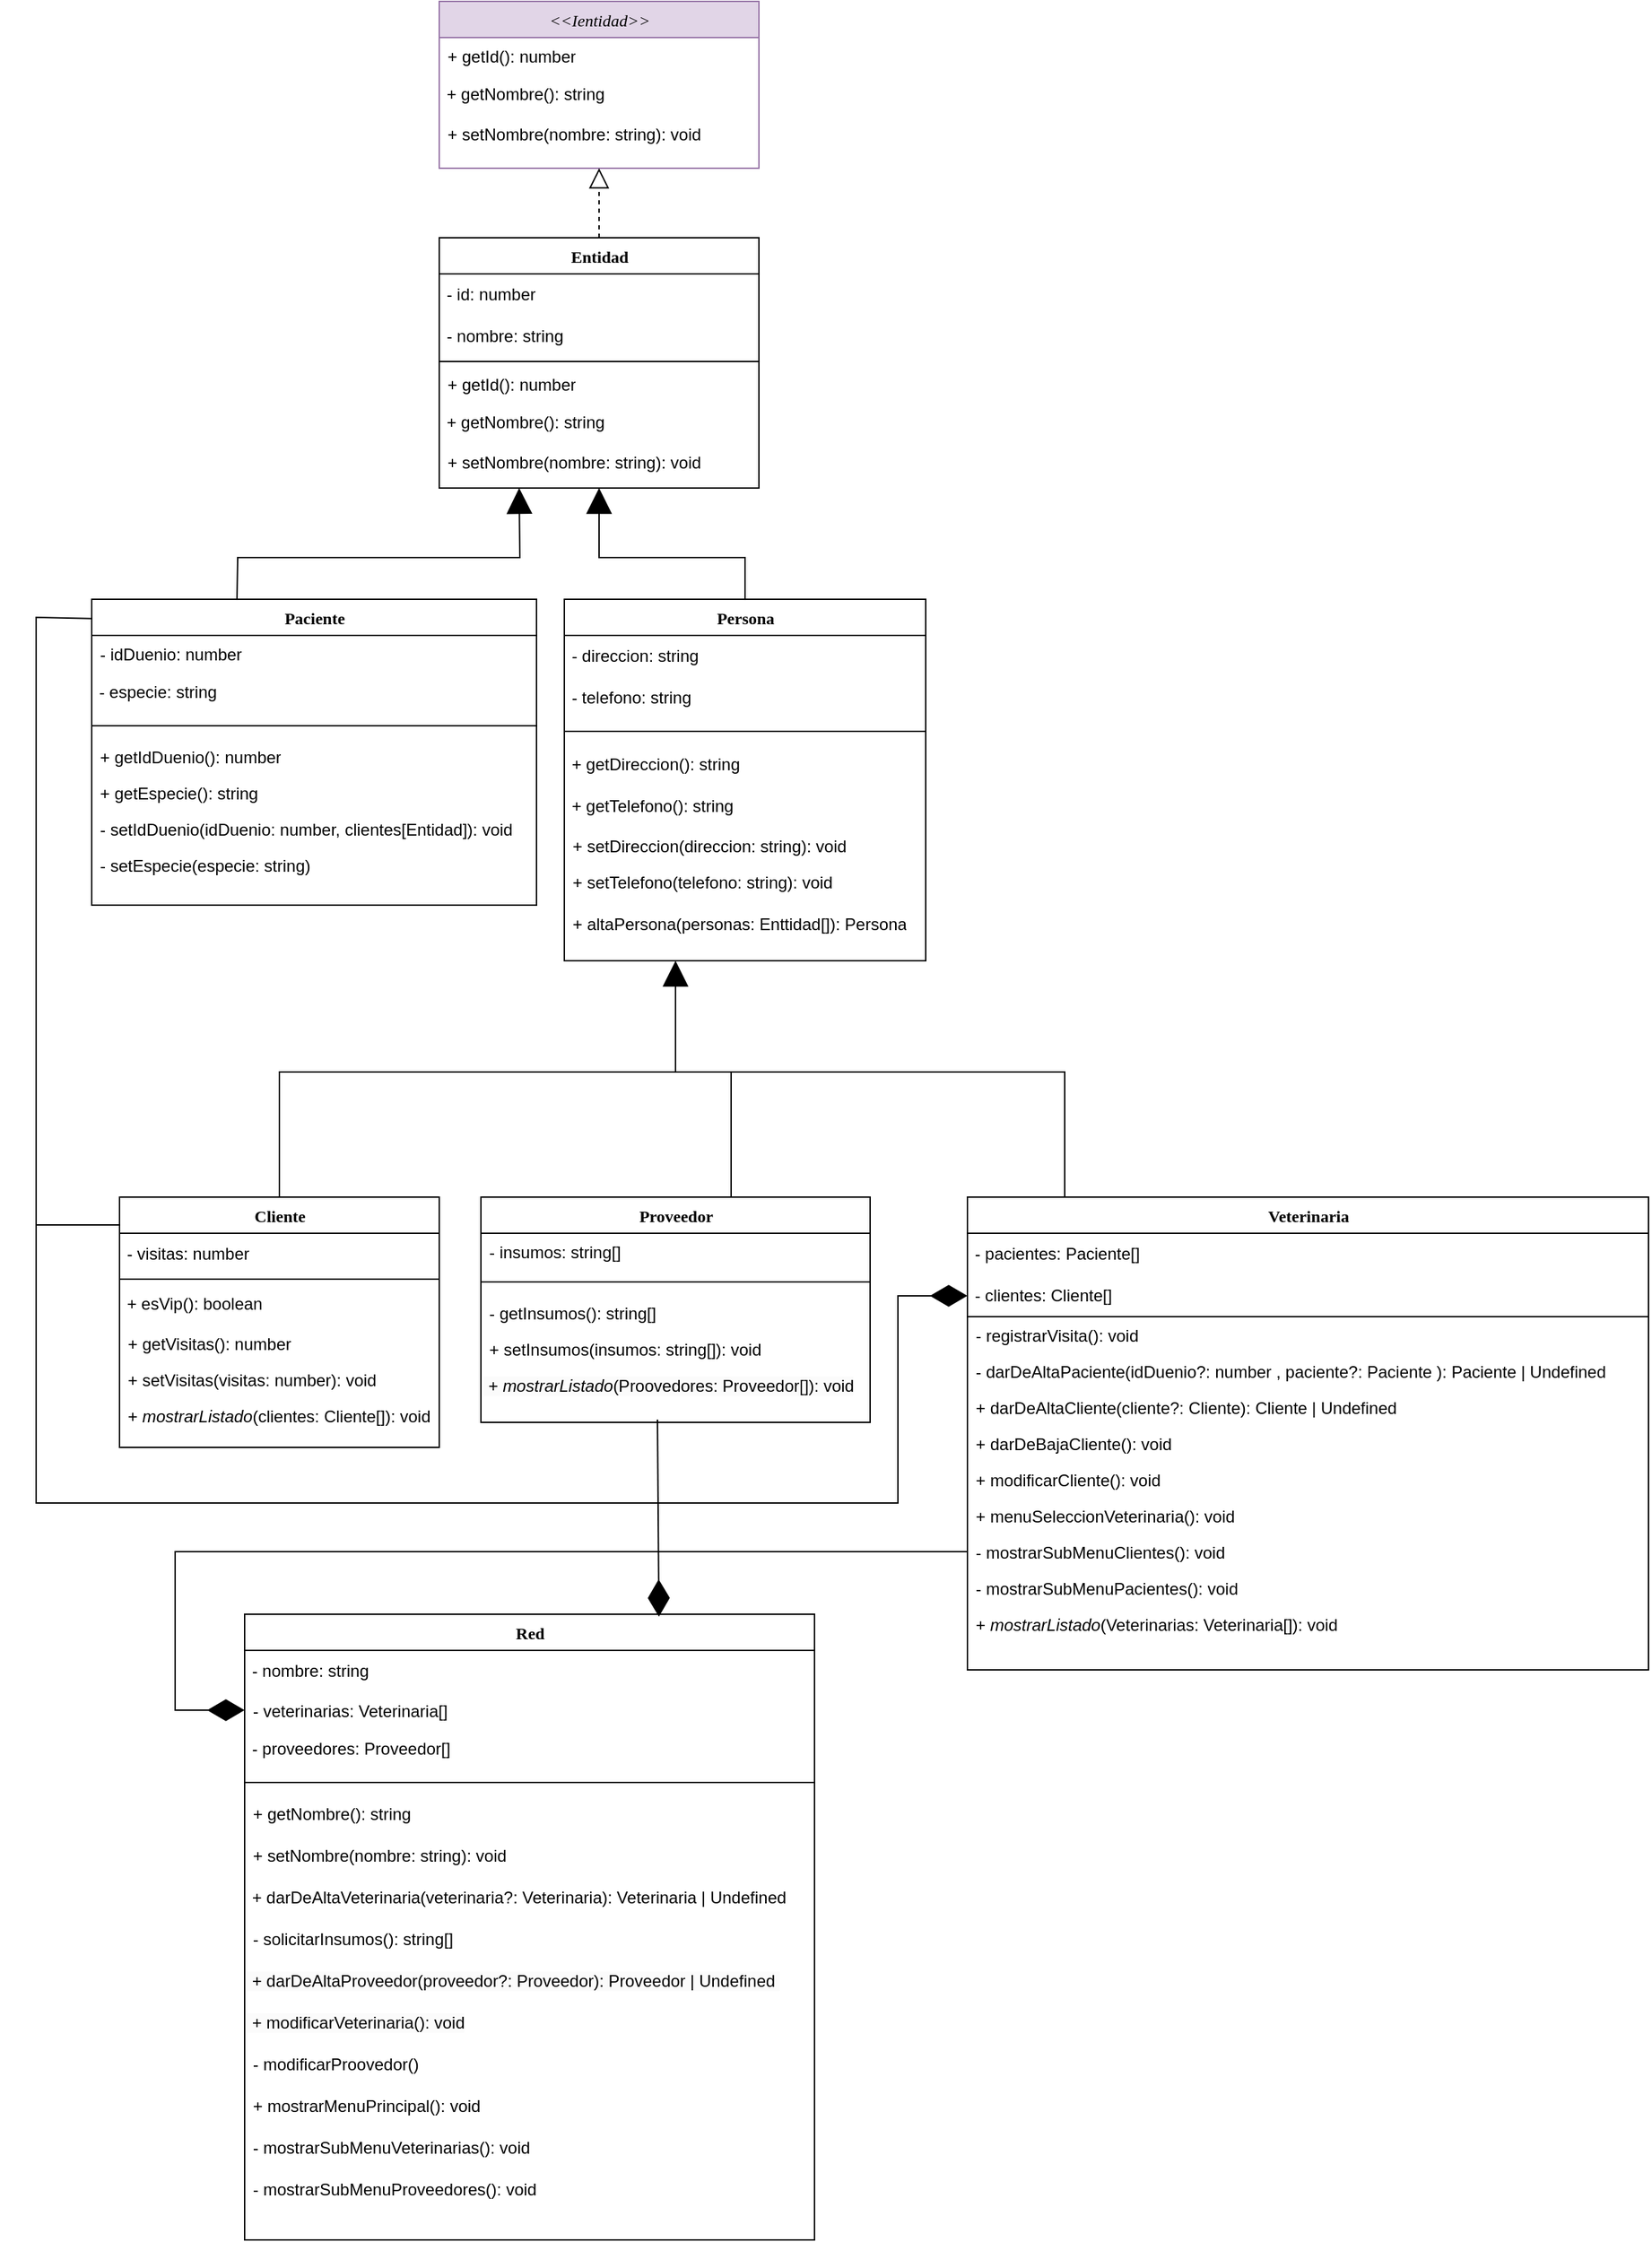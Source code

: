 <mxfile version="25.0.1" pages="2">
  <diagram id="oWf1OAOVAxK0biip84Sd" name="UML">
    <mxGraphModel grid="1" page="1" gridSize="10" guides="1" tooltips="1" connect="1" arrows="1" fold="1" pageScale="1" pageWidth="827" pageHeight="1169" math="0" shadow="0">
      <root>
        <mxCell id="0" />
        <mxCell id="1" parent="0" />
        <mxCell id="iU7f6wNXGAIJlew79aGg-1" value="&lt;span style=&quot;font-weight: normal;&quot;&gt;&lt;i&gt;&amp;lt;&amp;lt;Ientidad&amp;gt;&amp;gt;&lt;/i&gt;&lt;/span&gt;" style="swimlane;html=1;fontStyle=1;align=center;verticalAlign=top;childLayout=stackLayout;horizontal=1;startSize=26;horizontalStack=0;resizeParent=1;resizeLast=0;collapsible=1;marginBottom=0;swimlaneFillColor=#ffffff;rounded=0;shadow=0;comic=0;labelBackgroundColor=none;strokeWidth=1;fillColor=#e1d5e7;fontFamily=Verdana;fontSize=12;strokeColor=#9673a6;" vertex="1" parent="1">
          <mxGeometry x="290" y="-2550" width="230" height="120" as="geometry">
            <mxRectangle x="280" y="-2320" width="80" height="30" as="alternateBounds" />
          </mxGeometry>
        </mxCell>
        <mxCell id="iU7f6wNXGAIJlew79aGg-2" value="+ getId(): number" style="text;html=1;align=left;verticalAlign=top;spacingLeft=4;spacingRight=4;whiteSpace=wrap;overflow=hidden;rotatable=0;points=[[0,0.5],[1,0.5]];portConstraint=eastwest;" vertex="1" parent="iU7f6wNXGAIJlew79aGg-1">
          <mxGeometry y="26" width="230" height="26" as="geometry" />
        </mxCell>
        <mxCell id="iU7f6wNXGAIJlew79aGg-3" value="&amp;nbsp;+ getNombre(): string" style="text;align=left;html=1;verticalAlign=middle;whiteSpace=wrap;rounded=0;" vertex="1" parent="iU7f6wNXGAIJlew79aGg-1">
          <mxGeometry y="52" width="230" height="30" as="geometry" />
        </mxCell>
        <mxCell id="iU7f6wNXGAIJlew79aGg-7" value="+ setNombre(nombre: string): void" style="text;html=1;align=left;verticalAlign=top;spacingLeft=4;spacingRight=4;whiteSpace=wrap;overflow=hidden;rotatable=0;points=[[0,0.5],[1,0.5]];portConstraint=eastwest;" vertex="1" parent="iU7f6wNXGAIJlew79aGg-1">
          <mxGeometry y="82" width="230" height="26" as="geometry" />
        </mxCell>
        <mxCell id="A2azUytejVAlb1YOcHxS-1" value="Cliente" style="swimlane;html=1;fontStyle=1;align=center;verticalAlign=top;childLayout=stackLayout;horizontal=1;startSize=26;horizontalStack=0;resizeParent=1;resizeLast=0;collapsible=1;marginBottom=0;swimlaneFillColor=#ffffff;rounded=0;shadow=0;comic=0;labelBackgroundColor=none;strokeWidth=1;fontFamily=Verdana;fontSize=12;" vertex="1" parent="1">
          <mxGeometry x="60" y="-1690" width="230" height="180" as="geometry">
            <mxRectangle x="-400" y="-800" width="80" height="30" as="alternateBounds" />
          </mxGeometry>
        </mxCell>
        <mxCell id="AiB7mBCe3h8bZsT42F6R-1" value="&amp;nbsp;- visitas: number" style="text;align=left;html=1;verticalAlign=middle;whiteSpace=wrap;rounded=0;" vertex="1" parent="A2azUytejVAlb1YOcHxS-1">
          <mxGeometry y="26" width="230" height="30" as="geometry" />
        </mxCell>
        <mxCell id="A2azUytejVAlb1YOcHxS-6" value="" style="line;html=1;strokeWidth=1;fillColor=none;align=left;verticalAlign=middle;spacingTop=-1;spacingLeft=3;spacingRight=3;rotatable=0;labelPosition=right;points=[];portConstraint=eastwest;" vertex="1" parent="A2azUytejVAlb1YOcHxS-1">
          <mxGeometry y="56" width="230" height="6" as="geometry" />
        </mxCell>
        <mxCell id="AiB7mBCe3h8bZsT42F6R-2" value="&amp;nbsp;+ esVip(): boolean" style="text;align=left;html=1;verticalAlign=middle;whiteSpace=wrap;rounded=0;" vertex="1" parent="A2azUytejVAlb1YOcHxS-1">
          <mxGeometry y="62" width="230" height="30" as="geometry" />
        </mxCell>
        <mxCell id="AiB7mBCe3h8bZsT42F6R-13" value="+ getVisitas(): number" style="text;html=1;align=left;verticalAlign=top;spacingLeft=4;spacingRight=4;whiteSpace=wrap;overflow=hidden;rotatable=0;points=[[0,0.5],[1,0.5]];portConstraint=eastwest;" vertex="1" parent="A2azUytejVAlb1YOcHxS-1">
          <mxGeometry y="92" width="230" height="26" as="geometry" />
        </mxCell>
        <mxCell id="fouReZdVkMt8U7r1pAR4-41" value="+ setVisitas(visitas: number): void" style="text;html=1;align=left;verticalAlign=top;spacingLeft=4;spacingRight=4;whiteSpace=wrap;overflow=hidden;rotatable=0;points=[[0,0.5],[1,0.5]];portConstraint=eastwest;" vertex="1" parent="A2azUytejVAlb1YOcHxS-1">
          <mxGeometry y="118" width="230" height="26" as="geometry" />
        </mxCell>
        <mxCell id="tRl5cJuXuuabKotcBHyF-25" value="+ &lt;i&gt;mostrarListado&lt;/i&gt;(clientes: Cliente[]): void" style="text;html=1;align=left;verticalAlign=top;spacingLeft=4;spacingRight=4;whiteSpace=wrap;overflow=hidden;rotatable=0;points=[[0,0.5],[1,0.5]];portConstraint=eastwest;" vertex="1" parent="A2azUytejVAlb1YOcHxS-1">
          <mxGeometry y="144" width="230" height="26" as="geometry" />
        </mxCell>
        <mxCell id="yK8CnItGWkCcB0hGJrVm-1" value="&lt;div&gt;Paciente&lt;/div&gt;" style="swimlane;html=1;fontStyle=1;align=center;verticalAlign=top;childLayout=stackLayout;horizontal=1;startSize=26;horizontalStack=0;resizeParent=1;resizeLast=0;collapsible=1;marginBottom=0;swimlaneFillColor=#ffffff;rounded=0;shadow=0;comic=0;labelBackgroundColor=none;strokeWidth=1;fontFamily=Verdana;fontSize=12;" vertex="1" parent="1">
          <mxGeometry x="40" y="-2120" width="320" height="220" as="geometry">
            <mxRectangle x="-400" y="-800" width="80" height="30" as="alternateBounds" />
          </mxGeometry>
        </mxCell>
        <mxCell id="yK8CnItGWkCcB0hGJrVm-3" value="- idDuenio: number" style="text;html=1;align=left;verticalAlign=top;spacingLeft=4;spacingRight=4;whiteSpace=wrap;overflow=hidden;rotatable=0;points=[[0,0.5],[1,0.5]];portConstraint=eastwest;" vertex="1" parent="yK8CnItGWkCcB0hGJrVm-1">
          <mxGeometry y="26" width="320" height="26" as="geometry" />
        </mxCell>
        <mxCell id="yK8CnItGWkCcB0hGJrVm-2" value="&amp;nbsp;- especie: string" style="text;align=left;html=1;verticalAlign=middle;whiteSpace=wrap;rounded=0;" vertex="1" parent="yK8CnItGWkCcB0hGJrVm-1">
          <mxGeometry y="52" width="320" height="30" as="geometry" />
        </mxCell>
        <mxCell id="HZftJ1UwFBQIwFm5OnOV-1" value="" style="line;html=1;strokeWidth=1;fillColor=none;align=left;verticalAlign=middle;spacingTop=-1;spacingLeft=3;spacingRight=3;rotatable=0;labelPosition=right;points=[];portConstraint=eastwest;" vertex="1" parent="yK8CnItGWkCcB0hGJrVm-1">
          <mxGeometry y="82" width="320" height="18" as="geometry" />
        </mxCell>
        <mxCell id="xq5hSeKPTq4NWFwYMKfD-3" value="+ getIdDuenio(): number" style="text;html=1;align=left;verticalAlign=top;spacingLeft=4;spacingRight=4;whiteSpace=wrap;overflow=hidden;rotatable=0;points=[[0,0.5],[1,0.5]];portConstraint=eastwest;" vertex="1" parent="yK8CnItGWkCcB0hGJrVm-1">
          <mxGeometry y="100" width="320" height="26" as="geometry" />
        </mxCell>
        <mxCell id="xq5hSeKPTq4NWFwYMKfD-1" value="+ getEspecie(): string" style="text;html=1;align=left;verticalAlign=top;spacingLeft=4;spacingRight=4;whiteSpace=wrap;overflow=hidden;rotatable=0;points=[[0,0.5],[1,0.5]];portConstraint=eastwest;" vertex="1" parent="yK8CnItGWkCcB0hGJrVm-1">
          <mxGeometry y="126" width="320" height="26" as="geometry" />
        </mxCell>
        <mxCell id="fouReZdVkMt8U7r1pAR4-6" value="- setIdDuenio(idDuenio: number, clientes[Entidad]): void" style="text;html=1;align=left;verticalAlign=top;spacingLeft=4;spacingRight=4;whiteSpace=wrap;overflow=hidden;rotatable=0;points=[[0,0.5],[1,0.5]];portConstraint=eastwest;" vertex="1" parent="yK8CnItGWkCcB0hGJrVm-1">
          <mxGeometry y="152" width="320" height="26" as="geometry" />
        </mxCell>
        <mxCell id="xq5hSeKPTq4NWFwYMKfD-2" value="- setEspecie(especie: string)" style="text;html=1;align=left;verticalAlign=top;spacingLeft=4;spacingRight=4;whiteSpace=wrap;overflow=hidden;rotatable=0;points=[[0,0.5],[1,0.5]];portConstraint=eastwest;" vertex="1" parent="yK8CnItGWkCcB0hGJrVm-1">
          <mxGeometry y="178" width="320" height="26" as="geometry" />
        </mxCell>
        <mxCell id="uJiK6AZWyKa6TIu6wgTv-10" value="Proveedor" style="swimlane;html=1;fontStyle=1;align=center;verticalAlign=top;childLayout=stackLayout;horizontal=1;startSize=26;horizontalStack=0;resizeParent=1;resizeLast=0;collapsible=1;marginBottom=0;swimlaneFillColor=#ffffff;rounded=0;shadow=0;comic=0;labelBackgroundColor=none;strokeWidth=1;fontFamily=Verdana;fontSize=12;" vertex="1" parent="1">
          <mxGeometry x="320" y="-1690" width="280" height="162" as="geometry">
            <mxRectangle x="-400" y="-800" width="80" height="30" as="alternateBounds" />
          </mxGeometry>
        </mxCell>
        <mxCell id="fouReZdVkMt8U7r1pAR4-7" value="- insumos: string[]" style="text;html=1;align=left;verticalAlign=top;spacingLeft=4;spacingRight=4;whiteSpace=wrap;overflow=hidden;rotatable=0;points=[[0,0.5],[1,0.5]];portConstraint=eastwest;" vertex="1" parent="uJiK6AZWyKa6TIu6wgTv-10">
          <mxGeometry y="26" width="280" height="26" as="geometry" />
        </mxCell>
        <mxCell id="uJiK6AZWyKa6TIu6wgTv-15" value="" style="line;html=1;strokeWidth=1;fillColor=none;align=left;verticalAlign=middle;spacingTop=-1;spacingLeft=3;spacingRight=3;rotatable=0;labelPosition=right;points=[];portConstraint=eastwest;" vertex="1" parent="uJiK6AZWyKa6TIu6wgTv-10">
          <mxGeometry y="52" width="280" height="18" as="geometry" />
        </mxCell>
        <mxCell id="fouReZdVkMt8U7r1pAR4-11" value="- getInsumos(): string[]" style="text;html=1;align=left;verticalAlign=top;spacingLeft=4;spacingRight=4;whiteSpace=wrap;overflow=hidden;rotatable=0;points=[[0,0.5],[1,0.5]];portConstraint=eastwest;" vertex="1" parent="uJiK6AZWyKa6TIu6wgTv-10">
          <mxGeometry y="70" width="280" height="26" as="geometry" />
        </mxCell>
        <mxCell id="fouReZdVkMt8U7r1pAR4-8" value="+ setInsumos(insumos: string[]): void" style="text;html=1;align=left;verticalAlign=top;spacingLeft=4;spacingRight=4;whiteSpace=wrap;overflow=hidden;rotatable=0;points=[[0,0.5],[1,0.5]];portConstraint=eastwest;" vertex="1" parent="uJiK6AZWyKa6TIu6wgTv-10">
          <mxGeometry y="96" width="280" height="26" as="geometry" />
        </mxCell>
        <mxCell id="tRl5cJuXuuabKotcBHyF-26" value="&lt;span style=&quot;color: rgb(0, 0, 0); font-family: Helvetica; font-size: 12px; font-style: normal; font-variant-ligatures: normal; font-variant-caps: normal; font-weight: 400; letter-spacing: normal; orphans: 2; text-align: left; text-indent: 0px; text-transform: none; widows: 2; word-spacing: 0px; -webkit-text-stroke-width: 0px; white-space: normal; background-color: rgb(251, 251, 251); text-decoration-thickness: initial; text-decoration-style: initial; text-decoration-color: initial; display: inline !important; float: none;&quot;&gt;&amp;nbsp;+&amp;nbsp;&lt;/span&gt;&lt;i style=&quot;forced-color-adjust: none; color: rgb(0, 0, 0); font-family: Helvetica; font-size: 12px; font-variant-ligatures: normal; font-variant-caps: normal; font-weight: 400; letter-spacing: normal; orphans: 2; text-align: left; text-indent: 0px; text-transform: none; widows: 2; word-spacing: 0px; -webkit-text-stroke-width: 0px; white-space: normal; background-color: rgb(251, 251, 251); text-decoration-thickness: initial; text-decoration-style: initial; text-decoration-color: initial;&quot;&gt;mostrarListado&lt;/i&gt;&lt;span style=&quot;color: rgb(0, 0, 0); font-family: Helvetica; font-size: 12px; font-style: normal; font-variant-ligatures: normal; font-variant-caps: normal; font-weight: 400; letter-spacing: normal; orphans: 2; text-align: left; text-indent: 0px; text-transform: none; widows: 2; word-spacing: 0px; -webkit-text-stroke-width: 0px; white-space: normal; background-color: rgb(251, 251, 251); text-decoration-thickness: initial; text-decoration-style: initial; text-decoration-color: initial; display: inline !important; float: none;&quot;&gt;(Proovedores: Proveedor[]): void&lt;/span&gt;" style="text;whiteSpace=wrap;html=1;" vertex="1" parent="uJiK6AZWyKa6TIu6wgTv-10">
          <mxGeometry y="122" width="280" height="40" as="geometry" />
        </mxCell>
        <mxCell id="uJiK6AZWyKa6TIu6wgTv-1" value="Veterinaria" style="swimlane;html=1;fontStyle=1;align=center;verticalAlign=top;childLayout=stackLayout;horizontal=1;startSize=26;horizontalStack=0;resizeParent=1;resizeLast=0;collapsible=1;marginBottom=0;swimlaneFillColor=#ffffff;rounded=0;shadow=0;comic=0;labelBackgroundColor=none;strokeWidth=1;fontFamily=Verdana;fontSize=12;" vertex="1" parent="1">
          <mxGeometry x="670" y="-1690" width="490" height="340" as="geometry">
            <mxRectangle x="-400" y="-800" width="80" height="30" as="alternateBounds" />
          </mxGeometry>
        </mxCell>
        <mxCell id="WjQ1_SZ11xsWZMLLtpVe-6" value="" style="endArrow=none;html=1;rounded=0;exitX=0;exitY=1;exitDx=0;exitDy=0;entryX=1;entryY=1;entryDx=0;entryDy=0;" edge="1" parent="uJiK6AZWyKa6TIu6wgTv-1" source="WjQ1_SZ11xsWZMLLtpVe-2" target="WjQ1_SZ11xsWZMLLtpVe-2">
          <mxGeometry width="50" height="50" relative="1" as="geometry">
            <mxPoint x="10" y="120" as="sourcePoint" />
            <mxPoint x="60" y="70" as="targetPoint" />
          </mxGeometry>
        </mxCell>
        <mxCell id="WjQ1_SZ11xsWZMLLtpVe-1" value="&amp;nbsp;- pacientes: Paciente[]" style="text;align=left;html=1;verticalAlign=middle;whiteSpace=wrap;rounded=0;" vertex="1" parent="uJiK6AZWyKa6TIu6wgTv-1">
          <mxGeometry y="26" width="490" height="30" as="geometry" />
        </mxCell>
        <mxCell id="WjQ1_SZ11xsWZMLLtpVe-2" value="&amp;nbsp;- clientes: Cliente[]" style="text;align=left;html=1;verticalAlign=middle;whiteSpace=wrap;rounded=0;" vertex="1" parent="uJiK6AZWyKa6TIu6wgTv-1">
          <mxGeometry y="56" width="490" height="30" as="geometry" />
        </mxCell>
        <mxCell id="fouReZdVkMt8U7r1pAR4-40" value="- registrarVisita(): void&lt;div&gt;&lt;br&gt;&lt;/div&gt;" style="text;html=1;align=left;verticalAlign=top;spacingLeft=4;spacingRight=4;whiteSpace=wrap;overflow=hidden;rotatable=0;points=[[0,0.5],[1,0.5]];portConstraint=eastwest;" vertex="1" parent="uJiK6AZWyKa6TIu6wgTv-1">
          <mxGeometry y="86" width="490" height="26" as="geometry" />
        </mxCell>
        <mxCell id="xq5hSeKPTq4NWFwYMKfD-16" value="- darDeAltaPaciente(idDuenio?: number , paciente?: Paciente ): Paciente | Undefined" style="text;html=1;align=left;verticalAlign=top;spacingLeft=4;spacingRight=4;whiteSpace=wrap;overflow=hidden;rotatable=0;points=[[0,0.5],[1,0.5]];portConstraint=eastwest;" vertex="1" parent="uJiK6AZWyKa6TIu6wgTv-1">
          <mxGeometry y="112" width="490" height="26" as="geometry" />
        </mxCell>
        <mxCell id="WjQ1_SZ11xsWZMLLtpVe-19" value="+ darDeAltaCliente(cliente?: Cliente): Cliente | Undefined" style="text;html=1;align=left;verticalAlign=top;spacingLeft=4;spacingRight=4;whiteSpace=wrap;overflow=hidden;rotatable=0;points=[[0,0.5],[1,0.5]];portConstraint=eastwest;" vertex="1" parent="uJiK6AZWyKa6TIu6wgTv-1">
          <mxGeometry y="138" width="490" height="26" as="geometry" />
        </mxCell>
        <mxCell id="WjQ1_SZ11xsWZMLLtpVe-20" value="+ darDeBajaCliente(): void" style="text;html=1;strokeColor=none;fillColor=none;align=left;verticalAlign=top;spacingLeft=4;spacingRight=4;whiteSpace=wrap;overflow=hidden;rotatable=0;points=[[0,0.5],[1,0.5]];portConstraint=eastwest;" vertex="1" parent="uJiK6AZWyKa6TIu6wgTv-1">
          <mxGeometry y="164" width="490" height="26" as="geometry" />
        </mxCell>
        <mxCell id="WjQ1_SZ11xsWZMLLtpVe-18" value="+ modificarCliente(): void" style="text;html=1;strokeColor=none;fillColor=none;align=left;verticalAlign=top;spacingLeft=4;spacingRight=4;whiteSpace=wrap;overflow=hidden;rotatable=0;points=[[0,0.5],[1,0.5]];portConstraint=eastwest;" vertex="1" parent="uJiK6AZWyKa6TIu6wgTv-1">
          <mxGeometry y="190" width="490" height="26" as="geometry" />
        </mxCell>
        <mxCell id="tRl5cJuXuuabKotcBHyF-28" value="+ menuSeleccionVeterinaria(): void" style="text;html=1;strokeColor=none;fillColor=none;align=left;verticalAlign=top;spacingLeft=4;spacingRight=4;whiteSpace=wrap;overflow=hidden;rotatable=0;points=[[0,0.5],[1,0.5]];portConstraint=eastwest;" vertex="1" parent="uJiK6AZWyKa6TIu6wgTv-1">
          <mxGeometry y="216" width="490" height="26" as="geometry" />
        </mxCell>
        <mxCell id="tRl5cJuXuuabKotcBHyF-29" value="- mostrarSubMenuClientes(): void" style="text;html=1;strokeColor=none;fillColor=none;align=left;verticalAlign=top;spacingLeft=4;spacingRight=4;whiteSpace=wrap;overflow=hidden;rotatable=0;points=[[0,0.5],[1,0.5]];portConstraint=eastwest;" vertex="1" parent="uJiK6AZWyKa6TIu6wgTv-1">
          <mxGeometry y="242" width="490" height="26" as="geometry" />
        </mxCell>
        <mxCell id="tRl5cJuXuuabKotcBHyF-30" value="- mostrarSubMenuPacientes(): void" style="text;html=1;strokeColor=none;fillColor=none;align=left;verticalAlign=top;spacingLeft=4;spacingRight=4;whiteSpace=wrap;overflow=hidden;rotatable=0;points=[[0,0.5],[1,0.5]];portConstraint=eastwest;" vertex="1" parent="uJiK6AZWyKa6TIu6wgTv-1">
          <mxGeometry y="268" width="490" height="26" as="geometry" />
        </mxCell>
        <mxCell id="tRl5cJuXuuabKotcBHyF-31" value="+ &lt;i&gt;mostrarListado&lt;/i&gt;(Veterinarias: Veterinaria[]): void" style="text;html=1;align=left;verticalAlign=top;spacingLeft=4;spacingRight=4;whiteSpace=wrap;overflow=hidden;rotatable=0;points=[[0,0.5],[1,0.5]];portConstraint=eastwest;" vertex="1" parent="uJiK6AZWyKa6TIu6wgTv-1">
          <mxGeometry y="294" width="490" height="26" as="geometry" />
        </mxCell>
        <mxCell id="fouReZdVkMt8U7r1pAR4-12" value="Persona" style="swimlane;html=1;fontStyle=1;align=center;verticalAlign=top;childLayout=stackLayout;horizontal=1;startSize=26;horizontalStack=0;resizeParent=1;resizeLast=0;collapsible=1;marginBottom=0;swimlaneFillColor=#ffffff;rounded=0;shadow=0;comic=0;labelBackgroundColor=none;strokeWidth=1;fontFamily=Verdana;fontSize=12;" vertex="1" parent="1">
          <mxGeometry x="380" y="-2120" width="260" height="260" as="geometry">
            <mxRectangle x="-400" y="-800" width="80" height="30" as="alternateBounds" />
          </mxGeometry>
        </mxCell>
        <mxCell id="fouReZdVkMt8U7r1pAR4-13" value="&amp;nbsp;- direccion: string" style="text;align=left;html=1;verticalAlign=middle;whiteSpace=wrap;rounded=0;" vertex="1" parent="fouReZdVkMt8U7r1pAR4-12">
          <mxGeometry y="26" width="260" height="30" as="geometry" />
        </mxCell>
        <mxCell id="fouReZdVkMt8U7r1pAR4-14" value="&amp;nbsp;- telefono: string" style="text;align=left;html=1;verticalAlign=middle;whiteSpace=wrap;rounded=0;" vertex="1" parent="fouReZdVkMt8U7r1pAR4-12">
          <mxGeometry y="56" width="260" height="30" as="geometry" />
        </mxCell>
        <mxCell id="fouReZdVkMt8U7r1pAR4-16" value="" style="line;html=1;strokeWidth=1;fillColor=none;align=left;verticalAlign=middle;spacingTop=-1;spacingLeft=3;spacingRight=3;rotatable=0;labelPosition=right;points=[];portConstraint=eastwest;" vertex="1" parent="fouReZdVkMt8U7r1pAR4-12">
          <mxGeometry y="86" width="260" height="18" as="geometry" />
        </mxCell>
        <mxCell id="fouReZdVkMt8U7r1pAR4-18" value="&amp;nbsp;+ getDireccion(): string" style="text;align=left;html=1;verticalAlign=middle;whiteSpace=wrap;rounded=0;" vertex="1" parent="fouReZdVkMt8U7r1pAR4-12">
          <mxGeometry y="104" width="260" height="30" as="geometry" />
        </mxCell>
        <mxCell id="fouReZdVkMt8U7r1pAR4-17" value="&amp;nbsp;+ getTelefono(): string" style="text;align=left;html=1;verticalAlign=middle;whiteSpace=wrap;rounded=0;" vertex="1" parent="fouReZdVkMt8U7r1pAR4-12">
          <mxGeometry y="134" width="260" height="30" as="geometry" />
        </mxCell>
        <mxCell id="fouReZdVkMt8U7r1pAR4-20" value="+ setDireccion(direccion: string): void" style="text;html=1;align=left;verticalAlign=top;spacingLeft=4;spacingRight=4;whiteSpace=wrap;overflow=hidden;rotatable=0;points=[[0,0.5],[1,0.5]];portConstraint=eastwest;" vertex="1" parent="fouReZdVkMt8U7r1pAR4-12">
          <mxGeometry y="164" width="260" height="26" as="geometry" />
        </mxCell>
        <mxCell id="fouReZdVkMt8U7r1pAR4-21" value="+ setTelefono(telefono: string): void" style="text;html=1;align=left;verticalAlign=top;spacingLeft=4;spacingRight=4;whiteSpace=wrap;overflow=hidden;rotatable=0;points=[[0,0.5],[1,0.5]];portConstraint=eastwest;" vertex="1" parent="fouReZdVkMt8U7r1pAR4-12">
          <mxGeometry y="190" width="260" height="30" as="geometry" />
        </mxCell>
        <mxCell id="tRl5cJuXuuabKotcBHyF-32" value="+ altaPersona(personas: Enttidad[]): Persona" style="text;html=1;align=left;verticalAlign=top;spacingLeft=4;spacingRight=4;whiteSpace=wrap;overflow=hidden;rotatable=0;points=[[0,0.5],[1,0.5]];portConstraint=eastwest;" vertex="1" parent="fouReZdVkMt8U7r1pAR4-12">
          <mxGeometry y="220" width="260" height="30" as="geometry" />
        </mxCell>
        <mxCell id="fouReZdVkMt8U7r1pAR4-29" value="Entidad" style="swimlane;html=1;fontStyle=1;align=center;verticalAlign=top;childLayout=stackLayout;horizontal=1;startSize=26;horizontalStack=0;resizeParent=1;resizeLast=0;collapsible=1;marginBottom=0;swimlaneFillColor=#ffffff;rounded=0;shadow=0;comic=0;labelBackgroundColor=none;strokeWidth=1;fontFamily=Verdana;fontSize=12;" vertex="1" parent="1">
          <mxGeometry x="290" y="-2380" width="230" height="180" as="geometry">
            <mxRectangle x="-400" y="-800" width="80" height="30" as="alternateBounds" />
          </mxGeometry>
        </mxCell>
        <mxCell id="fouReZdVkMt8U7r1pAR4-30" value="&amp;nbsp;- id: number" style="text;align=left;html=1;verticalAlign=middle;whiteSpace=wrap;rounded=0;" vertex="1" parent="fouReZdVkMt8U7r1pAR4-29">
          <mxGeometry y="26" width="230" height="30" as="geometry" />
        </mxCell>
        <mxCell id="fouReZdVkMt8U7r1pAR4-31" value="&amp;nbsp;- nombre: string" style="text;align=left;html=1;verticalAlign=middle;whiteSpace=wrap;rounded=0;" vertex="1" parent="fouReZdVkMt8U7r1pAR4-29">
          <mxGeometry y="56" width="230" height="30" as="geometry" />
        </mxCell>
        <mxCell id="fouReZdVkMt8U7r1pAR4-32" value="" style="line;html=1;strokeWidth=1;fillColor=none;align=left;verticalAlign=middle;spacingTop=-1;spacingLeft=3;spacingRight=3;rotatable=0;labelPosition=right;points=[];portConstraint=eastwest;" vertex="1" parent="fouReZdVkMt8U7r1pAR4-29">
          <mxGeometry y="86" width="230" height="6" as="geometry" />
        </mxCell>
        <mxCell id="fouReZdVkMt8U7r1pAR4-37" value="+ getId(): number" style="text;html=1;align=left;verticalAlign=top;spacingLeft=4;spacingRight=4;whiteSpace=wrap;overflow=hidden;rotatable=0;points=[[0,0.5],[1,0.5]];portConstraint=eastwest;" vertex="1" parent="fouReZdVkMt8U7r1pAR4-29">
          <mxGeometry y="92" width="230" height="26" as="geometry" />
        </mxCell>
        <mxCell id="fouReZdVkMt8U7r1pAR4-38" value="&amp;nbsp;+ getNombre(): string" style="text;align=left;html=1;verticalAlign=middle;whiteSpace=wrap;rounded=0;" vertex="1" parent="fouReZdVkMt8U7r1pAR4-29">
          <mxGeometry y="118" width="230" height="30" as="geometry" />
        </mxCell>
        <mxCell id="fouReZdVkMt8U7r1pAR4-39" value="+ setNombre(nombre: string): void" style="text;html=1;align=left;verticalAlign=top;spacingLeft=4;spacingRight=4;whiteSpace=wrap;overflow=hidden;rotatable=0;points=[[0,0.5],[1,0.5]];portConstraint=eastwest;" vertex="1" parent="fouReZdVkMt8U7r1pAR4-29">
          <mxGeometry y="148" width="230" height="26" as="geometry" />
        </mxCell>
        <mxCell id="tRl5cJuXuuabKotcBHyF-4" value="" style="endArrow=block;dashed=1;endFill=0;endSize=12;html=1;rounded=0;entryX=0.5;entryY=1;entryDx=0;entryDy=0;exitX=0.5;exitY=0;exitDx=0;exitDy=0;" edge="1" parent="1" source="fouReZdVkMt8U7r1pAR4-29" target="iU7f6wNXGAIJlew79aGg-1">
          <mxGeometry width="160" relative="1" as="geometry">
            <mxPoint x="500" y="-2400" as="sourcePoint" />
            <mxPoint x="660" y="-2400" as="targetPoint" />
          </mxGeometry>
        </mxCell>
        <mxCell id="tRl5cJuXuuabKotcBHyF-6" value="" style="endArrow=block;endSize=16;endFill=1;html=1;rounded=0;exitX=0.5;exitY=0;exitDx=0;exitDy=0;entryX=0.5;entryY=1;entryDx=0;entryDy=0;strokeColor=default;align=center;verticalAlign=middle;fontFamily=Helvetica;fontSize=11;fontColor=default;labelBackgroundColor=default;" edge="1" parent="1" source="fouReZdVkMt8U7r1pAR4-12" target="fouReZdVkMt8U7r1pAR4-29">
          <mxGeometry width="160" relative="1" as="geometry">
            <mxPoint x="440" y="-2180" as="sourcePoint" />
            <mxPoint x="600" y="-2180" as="targetPoint" />
            <Array as="points">
              <mxPoint x="510" y="-2150" />
              <mxPoint x="405" y="-2150" />
            </Array>
          </mxGeometry>
        </mxCell>
        <mxCell id="xq5hSeKPTq4NWFwYMKfD-11" value="Red" style="swimlane;html=1;fontStyle=1;align=center;verticalAlign=top;childLayout=stackLayout;horizontal=1;startSize=26;horizontalStack=0;resizeParent=1;resizeLast=0;collapsible=1;marginBottom=0;swimlaneFillColor=#ffffff;rounded=0;shadow=0;comic=0;labelBackgroundColor=none;strokeWidth=1;fontFamily=Verdana;fontSize=12;" vertex="1" parent="1">
          <mxGeometry x="150" y="-1390" width="410" height="450" as="geometry">
            <mxRectangle x="510" y="-2770" width="80" height="30" as="alternateBounds" />
          </mxGeometry>
        </mxCell>
        <mxCell id="vVmhhjVyAudoQE-89Py3-1" value="&amp;nbsp;- nombre: string" style="text;align=left;html=1;verticalAlign=middle;whiteSpace=wrap;rounded=0;" vertex="1" parent="xq5hSeKPTq4NWFwYMKfD-11">
          <mxGeometry y="26" width="410" height="30" as="geometry" />
        </mxCell>
        <mxCell id="xq5hSeKPTq4NWFwYMKfD-12" value="- veterinarias: Veterinaria[]" style="text;html=1;align=left;verticalAlign=top;spacingLeft=4;spacingRight=4;whiteSpace=wrap;overflow=hidden;rotatable=0;points=[[0,0.5],[1,0.5]];portConstraint=eastwest;" vertex="1" parent="xq5hSeKPTq4NWFwYMKfD-11">
          <mxGeometry y="56" width="410" height="26" as="geometry" />
        </mxCell>
        <mxCell id="xq5hSeKPTq4NWFwYMKfD-13" value="&amp;nbsp;- proveedores: Proveedor[]" style="text;align=left;html=1;verticalAlign=middle;whiteSpace=wrap;rounded=0;" vertex="1" parent="xq5hSeKPTq4NWFwYMKfD-11">
          <mxGeometry y="82" width="410" height="30" as="geometry" />
        </mxCell>
        <mxCell id="xq5hSeKPTq4NWFwYMKfD-14" value="" style="line;html=1;strokeWidth=1;fillColor=none;align=left;verticalAlign=middle;spacingTop=-1;spacingLeft=3;spacingRight=3;rotatable=0;labelPosition=right;points=[];portConstraint=eastwest;" vertex="1" parent="xq5hSeKPTq4NWFwYMKfD-11">
          <mxGeometry y="112" width="410" height="18" as="geometry" />
        </mxCell>
        <mxCell id="vVmhhjVyAudoQE-89Py3-2" value="+ getNombre(): string" style="text;html=1;align=left;verticalAlign=top;spacingLeft=4;spacingRight=4;whiteSpace=wrap;overflow=hidden;rotatable=0;points=[[0,0.5],[1,0.5]];portConstraint=eastwest;" vertex="1" parent="xq5hSeKPTq4NWFwYMKfD-11">
          <mxGeometry y="130" width="410" height="30" as="geometry" />
        </mxCell>
        <mxCell id="vVmhhjVyAudoQE-89Py3-3" value="+ setNombre(nombre: string): void" style="text;html=1;align=left;verticalAlign=top;spacingLeft=4;spacingRight=4;whiteSpace=wrap;overflow=hidden;rotatable=0;points=[[0,0.5],[1,0.5]];portConstraint=eastwest;" vertex="1" parent="xq5hSeKPTq4NWFwYMKfD-11">
          <mxGeometry y="160" width="410" height="30" as="geometry" />
        </mxCell>
        <mxCell id="WjQ1_SZ11xsWZMLLtpVe-14" value="&amp;nbsp;+ darDeAltaVeterinaria(veterinaria?: Veterinaria): Veterinaria | Undefined" style="text;whiteSpace=wrap;html=1;" vertex="1" parent="xq5hSeKPTq4NWFwYMKfD-11">
          <mxGeometry y="190" width="410" height="30" as="geometry" />
        </mxCell>
        <mxCell id="WjQ1_SZ11xsWZMLLtpVe-12" value="- solicitarInsumos(): string[]" style="text;html=1;align=left;verticalAlign=top;spacingLeft=4;spacingRight=4;whiteSpace=wrap;overflow=hidden;rotatable=0;points=[[0,0.5],[1,0.5]];portConstraint=eastwest;" vertex="1" parent="xq5hSeKPTq4NWFwYMKfD-11">
          <mxGeometry y="220" width="410" height="30" as="geometry" />
        </mxCell>
        <mxCell id="WjQ1_SZ11xsWZMLLtpVe-15" value="&lt;span style=&quot;color: rgb(0, 0, 0); font-family: Helvetica; font-size: 12px; font-style: normal; font-variant-ligatures: normal; font-variant-caps: normal; font-weight: 400; letter-spacing: normal; orphans: 2; text-align: left; text-indent: 0px; text-transform: none; widows: 2; word-spacing: 0px; -webkit-text-stroke-width: 0px; white-space: normal; background-color: rgb(251, 251, 251); text-decoration-thickness: initial; text-decoration-style: initial; text-decoration-color: initial; display: inline !important; float: none;&quot;&gt;&amp;nbsp;+ darDeAltaProveedor(proveedor?: Proveedor): Proveedor | Undefined&amp;nbsp;&lt;/span&gt;" style="text;whiteSpace=wrap;html=1;" vertex="1" parent="xq5hSeKPTq4NWFwYMKfD-11">
          <mxGeometry y="250" width="410" height="30" as="geometry" />
        </mxCell>
        <mxCell id="WjQ1_SZ11xsWZMLLtpVe-13" value="&lt;span style=&quot;color: rgb(0, 0, 0); font-family: Helvetica; font-size: 12px; font-style: normal; font-variant-ligatures: normal; font-variant-caps: normal; font-weight: 400; letter-spacing: normal; orphans: 2; text-align: left; text-indent: 0px; text-transform: none; widows: 2; word-spacing: 0px; -webkit-text-stroke-width: 0px; white-space: normal; background-color: rgb(251, 251, 251); text-decoration-thickness: initial; text-decoration-style: initial; text-decoration-color: initial; display: inline !important; float: none;&quot;&gt;&amp;nbsp;+ modificarVeterinaria(): void&lt;/span&gt;" style="text;whiteSpace=wrap;html=1;" vertex="1" parent="xq5hSeKPTq4NWFwYMKfD-11">
          <mxGeometry y="280" width="410" height="30" as="geometry" />
        </mxCell>
        <mxCell id="WjQ1_SZ11xsWZMLLtpVe-10" value="- modificarProovedor()" style="text;html=1;strokeColor=none;fillColor=none;align=left;verticalAlign=top;spacingLeft=4;spacingRight=4;whiteSpace=wrap;overflow=hidden;rotatable=0;points=[[0,0.5],[1,0.5]];portConstraint=eastwest;" vertex="1" parent="xq5hSeKPTq4NWFwYMKfD-11">
          <mxGeometry y="310" width="410" height="30" as="geometry" />
        </mxCell>
        <mxCell id="tRl5cJuXuuabKotcBHyF-34" value="+ mostrarMenuPrincipal(): void" style="text;html=1;strokeColor=none;fillColor=none;align=left;verticalAlign=top;spacingLeft=4;spacingRight=4;whiteSpace=wrap;overflow=hidden;rotatable=0;points=[[0,0.5],[1,0.5]];portConstraint=eastwest;" vertex="1" parent="xq5hSeKPTq4NWFwYMKfD-11">
          <mxGeometry y="340" width="410" height="30" as="geometry" />
        </mxCell>
        <mxCell id="tRl5cJuXuuabKotcBHyF-35" value="- mostrarSubMenuVeterinarias(): void" style="text;html=1;strokeColor=none;fillColor=none;align=left;verticalAlign=top;spacingLeft=4;spacingRight=4;whiteSpace=wrap;overflow=hidden;rotatable=0;points=[[0,0.5],[1,0.5]];portConstraint=eastwest;" vertex="1" parent="xq5hSeKPTq4NWFwYMKfD-11">
          <mxGeometry y="370" width="410" height="30" as="geometry" />
        </mxCell>
        <mxCell id="tRl5cJuXuuabKotcBHyF-36" value="- mostrarSubMenuProveedores(): void" style="text;html=1;strokeColor=none;fillColor=none;align=left;verticalAlign=top;spacingLeft=4;spacingRight=4;whiteSpace=wrap;overflow=hidden;rotatable=0;points=[[0,0.5],[1,0.5]];portConstraint=eastwest;" vertex="1" parent="xq5hSeKPTq4NWFwYMKfD-11">
          <mxGeometry y="400" width="410" height="30" as="geometry" />
        </mxCell>
        <mxCell id="tRl5cJuXuuabKotcBHyF-7" value="" style="endArrow=block;endSize=16;endFill=1;html=1;rounded=0;exitX=0.5;exitY=0;exitDx=0;exitDy=0;" edge="1" parent="1" source="A2azUytejVAlb1YOcHxS-1">
          <mxGeometry x="0.8" y="-5" width="160" relative="1" as="geometry">
            <mxPoint x="170" y="-1780" as="sourcePoint" />
            <mxPoint x="460" y="-1860" as="targetPoint" />
            <Array as="points">
              <mxPoint x="175" y="-1780" />
              <mxPoint x="290" y="-1780" />
              <mxPoint x="405" y="-1780" />
              <mxPoint x="460" y="-1780" />
            </Array>
            <mxPoint as="offset" />
          </mxGeometry>
        </mxCell>
        <mxCell id="tRl5cJuXuuabKotcBHyF-19" value="" style="endArrow=block;endSize=16;endFill=1;html=1;rounded=0;exitX=0.5;exitY=0;exitDx=0;exitDy=0;entryX=0.25;entryY=1;entryDx=0;entryDy=0;strokeColor=default;align=center;verticalAlign=middle;fontFamily=Helvetica;fontSize=11;fontColor=default;labelBackgroundColor=default;" edge="1" parent="1" target="fouReZdVkMt8U7r1pAR4-29">
          <mxGeometry x="-0.143" width="160" relative="1" as="geometry">
            <mxPoint x="144.5" y="-2120" as="sourcePoint" />
            <mxPoint x="290" y="-2366" as="targetPoint" />
            <Array as="points">
              <mxPoint x="145" y="-2150" />
              <mxPoint x="348" y="-2150" />
            </Array>
            <mxPoint as="offset" />
          </mxGeometry>
        </mxCell>
        <mxCell id="tRl5cJuXuuabKotcBHyF-20" value="" style="endArrow=none;endFill=0;endSize=6;html=1;rounded=0;exitX=0;exitY=0.5;exitDx=0;exitDy=0;entryX=0;entryY=0.063;entryDx=0;entryDy=0;entryPerimeter=0;strokeColor=default;align=center;verticalAlign=middle;fontFamily=Helvetica;fontSize=11;fontColor=default;labelBackgroundColor=default;startArrow=diamondThin;startFill=1;startSize=24;sourcePerimeterSpacing=24;" edge="1" parent="1" source="WjQ1_SZ11xsWZMLLtpVe-2" target="yK8CnItGWkCcB0hGJrVm-1">
          <mxGeometry width="160" relative="1" as="geometry">
            <mxPoint x="300" y="-1500" as="sourcePoint" />
            <mxPoint x="10" y="-2100" as="targetPoint" />
            <Array as="points">
              <mxPoint x="620" y="-1619" />
              <mxPoint x="620" y="-1470" />
              <mxPoint y="-1470" />
              <mxPoint y="-2107" />
            </Array>
          </mxGeometry>
        </mxCell>
        <mxCell id="tRl5cJuXuuabKotcBHyF-21" value="" style="endArrow=none;endFill=0;endSize=24;html=1;rounded=0;" edge="1" parent="1">
          <mxGeometry width="160" relative="1" as="geometry">
            <mxPoint y="-1670" as="sourcePoint" />
            <mxPoint x="60" y="-1670" as="targetPoint" />
          </mxGeometry>
        </mxCell>
        <mxCell id="tRl5cJuXuuabKotcBHyF-22" value="" style="endArrow=none;html=1;rounded=0;" edge="1" parent="1">
          <mxGeometry width="50" height="50" relative="1" as="geometry">
            <mxPoint x="740" y="-1690" as="sourcePoint" />
            <mxPoint x="460" y="-1780" as="targetPoint" />
            <Array as="points">
              <mxPoint x="740" y="-1780" />
            </Array>
          </mxGeometry>
        </mxCell>
        <mxCell id="tRl5cJuXuuabKotcBHyF-23" value="" style="endArrow=none;html=1;rounded=0;" edge="1" parent="1">
          <mxGeometry width="50" height="50" relative="1" as="geometry">
            <mxPoint x="500" y="-1690" as="sourcePoint" />
            <mxPoint x="500" y="-1780" as="targetPoint" />
          </mxGeometry>
        </mxCell>
        <mxCell id="tRl5cJuXuuabKotcBHyF-38" value="" style="endArrow=none;endFill=0;endSize=6;html=1;rounded=0;exitX=0;exitY=0.5;exitDx=0;exitDy=0;entryX=0;entryY=0.5;entryDx=0;entryDy=0;startArrow=diamondThin;startFill=1;targetPerimeterSpacing=24;sourcePerimeterSpacing=24;strokeColor=default;align=center;verticalAlign=middle;fontFamily=Helvetica;fontSize=11;fontColor=default;labelBackgroundColor=default;startSize=24;" edge="1" parent="1" source="xq5hSeKPTq4NWFwYMKfD-12" target="tRl5cJuXuuabKotcBHyF-29">
          <mxGeometry width="160" relative="1" as="geometry">
            <mxPoint x="90" y="-1410" as="sourcePoint" />
            <mxPoint x="100" y="-1420" as="targetPoint" />
            <Array as="points">
              <mxPoint x="100" y="-1321" />
              <mxPoint x="100" y="-1435" />
            </Array>
          </mxGeometry>
        </mxCell>
        <mxCell id="tRl5cJuXuuabKotcBHyF-40" value="" style="endArrow=none;endFill=0;endSize=6;html=1;rounded=0;startArrow=diamondThin;startFill=1;exitX=0.727;exitY=0.004;exitDx=0;exitDy=0;exitPerimeter=0;sourcePerimeterSpacing=24;startSize=24;" edge="1" parent="1" source="xq5hSeKPTq4NWFwYMKfD-11">
          <mxGeometry width="160" relative="1" as="geometry">
            <mxPoint x="447" y="-1392" as="sourcePoint" />
            <mxPoint x="447" y="-1530" as="targetPoint" />
          </mxGeometry>
        </mxCell>
      </root>
    </mxGraphModel>
  </diagram>
  <diagram name="Copia de UML" id="iAqbYoUpQ8vXELeAPfkd">
    <mxGraphModel grid="1" page="1" gridSize="10" guides="1" tooltips="1" connect="1" arrows="1" fold="1" pageScale="1" pageWidth="827" pageHeight="1169" math="0" shadow="0">
      <root>
        <mxCell id="3kkbX73vpJ8phVt717F6-0" />
        <mxCell id="3kkbX73vpJ8phVt717F6-1" parent="3kkbX73vpJ8phVt717F6-0" />
        <mxCell id="3kkbX73vpJ8phVt717F6-2" value="&lt;span style=&quot;font-weight: normal;&quot;&gt;&lt;i&gt;&amp;lt;&amp;lt;Ientidad&amp;gt;&amp;gt;&lt;/i&gt;&lt;/span&gt;" style="swimlane;html=1;fontStyle=1;align=center;verticalAlign=top;childLayout=stackLayout;horizontal=1;startSize=26;horizontalStack=0;resizeParent=1;resizeLast=0;collapsible=1;marginBottom=0;swimlaneFillColor=#ffffff;rounded=0;shadow=0;comic=0;labelBackgroundColor=none;strokeWidth=1;fillColor=#e1d5e7;fontFamily=Verdana;fontSize=12;strokeColor=#9673a6;" parent="3kkbX73vpJ8phVt717F6-1" vertex="1">
          <mxGeometry x="267.5" y="-2720" width="230" height="120" as="geometry">
            <mxRectangle x="280" y="-2320" width="80" height="30" as="alternateBounds" />
          </mxGeometry>
        </mxCell>
        <mxCell id="3kkbX73vpJ8phVt717F6-3" value="+ getId(): number" style="text;html=1;align=left;verticalAlign=top;spacingLeft=4;spacingRight=4;whiteSpace=wrap;overflow=hidden;rotatable=0;points=[[0,0.5],[1,0.5]];portConstraint=eastwest;" parent="3kkbX73vpJ8phVt717F6-2" vertex="1">
          <mxGeometry y="26" width="230" height="26" as="geometry" />
        </mxCell>
        <mxCell id="3kkbX73vpJ8phVt717F6-4" value="&amp;nbsp;+ getNombre(): string" style="text;align=left;html=1;verticalAlign=middle;whiteSpace=wrap;rounded=0;" parent="3kkbX73vpJ8phVt717F6-2" vertex="1">
          <mxGeometry y="52" width="230" height="30" as="geometry" />
        </mxCell>
        <mxCell id="3kkbX73vpJ8phVt717F6-5" value="+ setNombre(nombre: string): void" style="text;html=1;align=left;verticalAlign=top;spacingLeft=4;spacingRight=4;whiteSpace=wrap;overflow=hidden;rotatable=0;points=[[0,0.5],[1,0.5]];portConstraint=eastwest;" parent="3kkbX73vpJ8phVt717F6-2" vertex="1">
          <mxGeometry y="82" width="230" height="26" as="geometry" />
        </mxCell>
        <mxCell id="GuXVfq-8aV0VBRTWTFpg-1" style="edgeStyle=orthogonalEdgeStyle;rounded=0;orthogonalLoop=1;jettySize=auto;html=1;exitX=0.5;exitY=0;exitDx=0;exitDy=0;entryX=0.5;entryY=1;entryDx=0;entryDy=0;strokeColor=default;align=center;verticalAlign=middle;fontFamily=Helvetica;fontSize=11;fontColor=default;labelBackgroundColor=default;endArrow=block;endFill=0;endSize=16;" edge="1" parent="3kkbX73vpJ8phVt717F6-1" source="3kkbX73vpJ8phVt717F6-6" target="3kkbX73vpJ8phVt717F6-40">
          <mxGeometry relative="1" as="geometry" />
        </mxCell>
        <mxCell id="3kkbX73vpJ8phVt717F6-6" value="Cliente" style="swimlane;html=1;fontStyle=1;align=center;verticalAlign=top;childLayout=stackLayout;horizontal=1;startSize=26;horizontalStack=0;resizeParent=1;resizeLast=0;collapsible=1;marginBottom=0;swimlaneFillColor=#ffffff;rounded=0;shadow=0;comic=0;labelBackgroundColor=none;strokeWidth=1;fontFamily=Verdana;fontSize=12;" parent="3kkbX73vpJ8phVt717F6-1" vertex="1">
          <mxGeometry x="417" y="-1710" width="265" height="196" as="geometry">
            <mxRectangle x="-400" y="-800" width="80" height="30" as="alternateBounds" />
          </mxGeometry>
        </mxCell>
        <mxCell id="3kkbX73vpJ8phVt717F6-7" value="&amp;nbsp;- visitas: number" style="text;align=left;html=1;verticalAlign=middle;whiteSpace=wrap;rounded=0;" parent="3kkbX73vpJ8phVt717F6-6" vertex="1">
          <mxGeometry y="26" width="265" height="30" as="geometry" />
        </mxCell>
        <mxCell id="3kkbX73vpJ8phVt717F6-8" value="" style="line;html=1;strokeWidth=1;fillColor=none;align=left;verticalAlign=middle;spacingTop=-1;spacingLeft=3;spacingRight=3;rotatable=0;labelPosition=right;points=[];portConstraint=eastwest;" parent="3kkbX73vpJ8phVt717F6-6" vertex="1">
          <mxGeometry y="56" width="265" height="6" as="geometry" />
        </mxCell>
        <mxCell id="3kkbX73vpJ8phVt717F6-9" value="&amp;nbsp;+ esVip(): boolean" style="text;align=left;html=1;verticalAlign=middle;whiteSpace=wrap;rounded=0;" parent="3kkbX73vpJ8phVt717F6-6" vertex="1">
          <mxGeometry y="62" width="265" height="30" as="geometry" />
        </mxCell>
        <mxCell id="3kkbX73vpJ8phVt717F6-10" value="+ getVisitas(): number" style="text;html=1;align=left;verticalAlign=top;spacingLeft=4;spacingRight=4;whiteSpace=wrap;overflow=hidden;rotatable=0;points=[[0,0.5],[1,0.5]];portConstraint=eastwest;" parent="3kkbX73vpJ8phVt717F6-6" vertex="1">
          <mxGeometry y="92" width="265" height="26" as="geometry" />
        </mxCell>
        <mxCell id="3kkbX73vpJ8phVt717F6-11" value="+ setVisitas(visitas: number): void" style="text;html=1;align=left;verticalAlign=top;spacingLeft=4;spacingRight=4;whiteSpace=wrap;overflow=hidden;rotatable=0;points=[[0,0.5],[1,0.5]];portConstraint=eastwest;" parent="3kkbX73vpJ8phVt717F6-6" vertex="1">
          <mxGeometry y="118" width="265" height="26" as="geometry" />
        </mxCell>
        <mxCell id="3kkbX73vpJ8phVt717F6-12" value="+ &lt;i&gt;setNombre(nombre: string): void&lt;/i&gt;" style="text;html=1;align=left;verticalAlign=top;spacingLeft=4;spacingRight=4;whiteSpace=wrap;overflow=hidden;rotatable=0;points=[[0,0.5],[1,0.5]];portConstraint=eastwest;" parent="3kkbX73vpJ8phVt717F6-6" vertex="1">
          <mxGeometry y="144" width="265" height="26" as="geometry" />
        </mxCell>
        <mxCell id="GuXVfq-8aV0VBRTWTFpg-14" value="+ static&amp;nbsp;&lt;i&gt;mostrarListado&lt;/i&gt;(clientes: Cliente[]): void" style="text;html=1;align=left;verticalAlign=top;spacingLeft=4;spacingRight=4;whiteSpace=wrap;overflow=hidden;rotatable=0;points=[[0,0.5],[1,0.5]];portConstraint=eastwest;" vertex="1" parent="3kkbX73vpJ8phVt717F6-6">
          <mxGeometry y="170" width="265" height="26" as="geometry" />
        </mxCell>
        <mxCell id="3kkbX73vpJ8phVt717F6-13" value="&lt;div&gt;Paciente&lt;/div&gt;" style="swimlane;html=1;fontStyle=1;align=center;verticalAlign=top;childLayout=stackLayout;horizontal=1;startSize=26;horizontalStack=0;resizeParent=1;resizeLast=0;collapsible=1;marginBottom=0;swimlaneFillColor=#ffffff;rounded=0;shadow=0;comic=0;labelBackgroundColor=none;strokeWidth=1;fontFamily=Verdana;fontSize=12;" parent="3kkbX73vpJ8phVt717F6-1" vertex="1">
          <mxGeometry x="-70" y="-2110" width="320" height="220" as="geometry">
            <mxRectangle x="-400" y="-800" width="80" height="30" as="alternateBounds" />
          </mxGeometry>
        </mxCell>
        <mxCell id="3kkbX73vpJ8phVt717F6-14" value="- idDuenio: number" style="text;html=1;align=left;verticalAlign=top;spacingLeft=4;spacingRight=4;whiteSpace=wrap;overflow=hidden;rotatable=0;points=[[0,0.5],[1,0.5]];portConstraint=eastwest;" parent="3kkbX73vpJ8phVt717F6-13" vertex="1">
          <mxGeometry y="26" width="320" height="26" as="geometry" />
        </mxCell>
        <mxCell id="3kkbX73vpJ8phVt717F6-15" value="&amp;nbsp;- especie: string" style="text;align=left;html=1;verticalAlign=middle;whiteSpace=wrap;rounded=0;" parent="3kkbX73vpJ8phVt717F6-13" vertex="1">
          <mxGeometry y="52" width="320" height="30" as="geometry" />
        </mxCell>
        <mxCell id="3kkbX73vpJ8phVt717F6-16" value="" style="line;html=1;strokeWidth=1;fillColor=none;align=left;verticalAlign=middle;spacingTop=-1;spacingLeft=3;spacingRight=3;rotatable=0;labelPosition=right;points=[];portConstraint=eastwest;" parent="3kkbX73vpJ8phVt717F6-13" vertex="1">
          <mxGeometry y="82" width="320" height="18" as="geometry" />
        </mxCell>
        <mxCell id="3kkbX73vpJ8phVt717F6-17" value="+ getIdDuenio(): number" style="text;html=1;align=left;verticalAlign=top;spacingLeft=4;spacingRight=4;whiteSpace=wrap;overflow=hidden;rotatable=0;points=[[0,0.5],[1,0.5]];portConstraint=eastwest;" parent="3kkbX73vpJ8phVt717F6-13" vertex="1">
          <mxGeometry y="100" width="320" height="26" as="geometry" />
        </mxCell>
        <mxCell id="3kkbX73vpJ8phVt717F6-18" value="+ getEspecie(): string" style="text;html=1;align=left;verticalAlign=top;spacingLeft=4;spacingRight=4;whiteSpace=wrap;overflow=hidden;rotatable=0;points=[[0,0.5],[1,0.5]];portConstraint=eastwest;" parent="3kkbX73vpJ8phVt717F6-13" vertex="1">
          <mxGeometry y="126" width="320" height="26" as="geometry" />
        </mxCell>
        <mxCell id="3kkbX73vpJ8phVt717F6-19" value="- setIdDuenio(idDuenio: number, clientes[Entidad]): void" style="text;html=1;align=left;verticalAlign=top;spacingLeft=4;spacingRight=4;whiteSpace=wrap;overflow=hidden;rotatable=0;points=[[0,0.5],[1,0.5]];portConstraint=eastwest;" parent="3kkbX73vpJ8phVt717F6-13" vertex="1">
          <mxGeometry y="152" width="320" height="26" as="geometry" />
        </mxCell>
        <mxCell id="3kkbX73vpJ8phVt717F6-20" value="- setEspecie(especie: string)" style="text;html=1;align=left;verticalAlign=top;spacingLeft=4;spacingRight=4;whiteSpace=wrap;overflow=hidden;rotatable=0;points=[[0,0.5],[1,0.5]];portConstraint=eastwest;" parent="3kkbX73vpJ8phVt717F6-13" vertex="1">
          <mxGeometry y="178" width="320" height="26" as="geometry" />
        </mxCell>
        <mxCell id="GuXVfq-8aV0VBRTWTFpg-2" style="edgeStyle=orthogonalEdgeStyle;rounded=0;orthogonalLoop=1;jettySize=auto;html=1;exitX=0.5;exitY=0;exitDx=0;exitDy=0;entryX=0.75;entryY=1;entryDx=0;entryDy=0;strokeColor=default;align=center;verticalAlign=middle;fontFamily=Helvetica;fontSize=11;fontColor=default;labelBackgroundColor=default;endArrow=block;endFill=0;endSize=16;" edge="1" parent="3kkbX73vpJ8phVt717F6-1" source="3kkbX73vpJ8phVt717F6-21" target="3kkbX73vpJ8phVt717F6-40">
          <mxGeometry relative="1" as="geometry" />
        </mxCell>
        <mxCell id="3kkbX73vpJ8phVt717F6-21" value="Proveedor" style="swimlane;html=1;fontStyle=1;align=center;verticalAlign=top;childLayout=stackLayout;horizontal=1;startSize=26;horizontalStack=0;resizeParent=1;resizeLast=0;collapsible=1;marginBottom=0;swimlaneFillColor=#ffffff;rounded=0;shadow=0;comic=0;labelBackgroundColor=none;strokeWidth=1;fontFamily=Verdana;fontSize=12;" parent="3kkbX73vpJ8phVt717F6-1" vertex="1">
          <mxGeometry x="740" y="-1710" width="310" height="162" as="geometry">
            <mxRectangle x="-400" y="-800" width="80" height="30" as="alternateBounds" />
          </mxGeometry>
        </mxCell>
        <mxCell id="3kkbX73vpJ8phVt717F6-22" value="- insumos: string[]" style="text;html=1;align=left;verticalAlign=top;spacingLeft=4;spacingRight=4;whiteSpace=wrap;overflow=hidden;rotatable=0;points=[[0,0.5],[1,0.5]];portConstraint=eastwest;" parent="3kkbX73vpJ8phVt717F6-21" vertex="1">
          <mxGeometry y="26" width="310" height="26" as="geometry" />
        </mxCell>
        <mxCell id="3kkbX73vpJ8phVt717F6-23" value="" style="line;html=1;strokeWidth=1;fillColor=none;align=left;verticalAlign=middle;spacingTop=-1;spacingLeft=3;spacingRight=3;rotatable=0;labelPosition=right;points=[];portConstraint=eastwest;" parent="3kkbX73vpJ8phVt717F6-21" vertex="1">
          <mxGeometry y="52" width="310" height="18" as="geometry" />
        </mxCell>
        <mxCell id="3kkbX73vpJ8phVt717F6-24" value="+ getInsumos(): string[]" style="text;html=1;align=left;verticalAlign=top;spacingLeft=4;spacingRight=4;whiteSpace=wrap;overflow=hidden;rotatable=0;points=[[0,0.5],[1,0.5]];portConstraint=eastwest;" parent="3kkbX73vpJ8phVt717F6-21" vertex="1">
          <mxGeometry y="70" width="310" height="26" as="geometry" />
        </mxCell>
        <mxCell id="3kkbX73vpJ8phVt717F6-25" value="+ setInsumos(insumos: string[]): void" style="text;html=1;align=left;verticalAlign=top;spacingLeft=4;spacingRight=4;whiteSpace=wrap;overflow=hidden;rotatable=0;points=[[0,0.5],[1,0.5]];portConstraint=eastwest;" parent="3kkbX73vpJ8phVt717F6-21" vertex="1">
          <mxGeometry y="96" width="310" height="26" as="geometry" />
        </mxCell>
        <mxCell id="3kkbX73vpJ8phVt717F6-26" value="&lt;span style=&quot;color: rgb(0, 0, 0); font-family: Helvetica; font-size: 12px; font-style: normal; font-variant-ligatures: normal; font-variant-caps: normal; font-weight: 400; letter-spacing: normal; orphans: 2; text-align: left; text-indent: 0px; text-transform: none; widows: 2; word-spacing: 0px; -webkit-text-stroke-width: 0px; white-space: normal; background-color: rgb(251, 251, 251); text-decoration-thickness: initial; text-decoration-style: initial; text-decoration-color: initial; display: inline !important; float: none;&quot;&gt;&amp;nbsp;+ static&amp;nbsp;&lt;/span&gt;&lt;i style=&quot;forced-color-adjust: none; color: rgb(0, 0, 0); font-family: Helvetica; font-size: 12px; font-variant-ligatures: normal; font-variant-caps: normal; font-weight: 400; letter-spacing: normal; orphans: 2; text-align: left; text-indent: 0px; text-transform: none; widows: 2; word-spacing: 0px; -webkit-text-stroke-width: 0px; white-space: normal; background-color: rgb(251, 251, 251); text-decoration-thickness: initial; text-decoration-style: initial; text-decoration-color: initial;&quot;&gt;mostrarListado&lt;/i&gt;&lt;span style=&quot;color: rgb(0, 0, 0); font-family: Helvetica; font-size: 12px; font-style: normal; font-variant-ligatures: normal; font-variant-caps: normal; font-weight: 400; letter-spacing: normal; orphans: 2; text-align: left; text-indent: 0px; text-transform: none; widows: 2; word-spacing: 0px; -webkit-text-stroke-width: 0px; white-space: normal; background-color: rgb(251, 251, 251); text-decoration-thickness: initial; text-decoration-style: initial; text-decoration-color: initial; display: inline !important; float: none;&quot;&gt;(Proovedores: Proveedor[]): void&lt;/span&gt;" style="text;whiteSpace=wrap;html=1;" parent="3kkbX73vpJ8phVt717F6-21" vertex="1">
          <mxGeometry y="122" width="310" height="40" as="geometry" />
        </mxCell>
        <mxCell id="GuXVfq-8aV0VBRTWTFpg-0" style="edgeStyle=orthogonalEdgeStyle;rounded=0;orthogonalLoop=1;jettySize=auto;html=1;exitX=0.5;exitY=0;exitDx=0;exitDy=0;entryX=0.25;entryY=1;entryDx=0;entryDy=0;strokeColor=default;align=center;verticalAlign=middle;fontFamily=Helvetica;fontSize=11;fontColor=default;labelBackgroundColor=default;endArrow=block;endFill=0;endSize=16;" edge="1" parent="3kkbX73vpJ8phVt717F6-1" source="3kkbX73vpJ8phVt717F6-27" target="3kkbX73vpJ8phVt717F6-40">
          <mxGeometry relative="1" as="geometry" />
        </mxCell>
        <mxCell id="3kkbX73vpJ8phVt717F6-27" value="Veterinaria" style="swimlane;html=1;fontStyle=1;align=center;verticalAlign=top;childLayout=stackLayout;horizontal=1;startSize=26;horizontalStack=0;resizeParent=1;resizeLast=0;collapsible=1;marginBottom=0;swimlaneFillColor=#ffffff;rounded=0;shadow=0;comic=0;labelBackgroundColor=none;strokeWidth=1;fontFamily=Verdana;fontSize=12;" parent="3kkbX73vpJ8phVt717F6-1" vertex="1">
          <mxGeometry x="-140" y="-1710" width="490" height="340" as="geometry">
            <mxRectangle x="-400" y="-800" width="80" height="30" as="alternateBounds" />
          </mxGeometry>
        </mxCell>
        <mxCell id="3kkbX73vpJ8phVt717F6-28" value="" style="endArrow=none;html=1;rounded=0;exitX=0;exitY=1;exitDx=0;exitDy=0;entryX=1;entryY=1;entryDx=0;entryDy=0;" parent="3kkbX73vpJ8phVt717F6-27" source="3kkbX73vpJ8phVt717F6-30" target="3kkbX73vpJ8phVt717F6-30" edge="1">
          <mxGeometry width="50" height="50" relative="1" as="geometry">
            <mxPoint x="10" y="120" as="sourcePoint" />
            <mxPoint x="60" y="70" as="targetPoint" />
          </mxGeometry>
        </mxCell>
        <mxCell id="3kkbX73vpJ8phVt717F6-29" value="&amp;nbsp;- pacientes: Paciente[]" style="text;align=left;html=1;verticalAlign=middle;whiteSpace=wrap;rounded=0;" parent="3kkbX73vpJ8phVt717F6-27" vertex="1">
          <mxGeometry y="26" width="490" height="30" as="geometry" />
        </mxCell>
        <mxCell id="3kkbX73vpJ8phVt717F6-30" value="&amp;nbsp;- clientes: Cliente[]" style="text;align=left;html=1;verticalAlign=middle;whiteSpace=wrap;rounded=0;" parent="3kkbX73vpJ8phVt717F6-27" vertex="1">
          <mxGeometry y="56" width="490" height="30" as="geometry" />
        </mxCell>
        <mxCell id="3kkbX73vpJ8phVt717F6-31" value="+ registrarVisita(): void" style="text;html=1;align=left;verticalAlign=top;spacingLeft=4;spacingRight=4;whiteSpace=wrap;overflow=hidden;rotatable=0;points=[[0,0.5],[1,0.5]];portConstraint=eastwest;" parent="3kkbX73vpJ8phVt717F6-27" vertex="1">
          <mxGeometry y="86" width="490" height="26" as="geometry" />
        </mxCell>
        <mxCell id="3kkbX73vpJ8phVt717F6-32" value="+ darDeAltaPaciente(idDuenio?: number , paciente?: Paciente ): Paciente | Undefined" style="text;html=1;align=left;verticalAlign=top;spacingLeft=4;spacingRight=4;whiteSpace=wrap;overflow=hidden;rotatable=0;points=[[0,0.5],[1,0.5]];portConstraint=eastwest;" parent="3kkbX73vpJ8phVt717F6-27" vertex="1">
          <mxGeometry y="112" width="490" height="26" as="geometry" />
        </mxCell>
        <mxCell id="3kkbX73vpJ8phVt717F6-33" value="+ darDeAltaCliente(cliente?: Cliente): Cliente | Undefined" style="text;html=1;align=left;verticalAlign=top;spacingLeft=4;spacingRight=4;whiteSpace=wrap;overflow=hidden;rotatable=0;points=[[0,0.5],[1,0.5]];portConstraint=eastwest;" parent="3kkbX73vpJ8phVt717F6-27" vertex="1">
          <mxGeometry y="138" width="490" height="26" as="geometry" />
        </mxCell>
        <mxCell id="3kkbX73vpJ8phVt717F6-34" value="+ darDeBajaCliente(): void" style="text;html=1;strokeColor=none;fillColor=none;align=left;verticalAlign=top;spacingLeft=4;spacingRight=4;whiteSpace=wrap;overflow=hidden;rotatable=0;points=[[0,0.5],[1,0.5]];portConstraint=eastwest;" parent="3kkbX73vpJ8phVt717F6-27" vertex="1">
          <mxGeometry y="164" width="490" height="26" as="geometry" />
        </mxCell>
        <mxCell id="3kkbX73vpJ8phVt717F6-35" value="+ modificarCliente(): void" style="text;html=1;strokeColor=none;fillColor=none;align=left;verticalAlign=top;spacingLeft=4;spacingRight=4;whiteSpace=wrap;overflow=hidden;rotatable=0;points=[[0,0.5],[1,0.5]];portConstraint=eastwest;" parent="3kkbX73vpJ8phVt717F6-27" vertex="1">
          <mxGeometry y="190" width="490" height="26" as="geometry" />
        </mxCell>
        <mxCell id="3kkbX73vpJ8phVt717F6-36" value="+ mostrarMenu(): void" style="text;html=1;strokeColor=none;fillColor=none;align=left;verticalAlign=top;spacingLeft=4;spacingRight=4;whiteSpace=wrap;overflow=hidden;rotatable=0;points=[[0,0.5],[1,0.5]];portConstraint=eastwest;" parent="3kkbX73vpJ8phVt717F6-27" vertex="1">
          <mxGeometry y="216" width="490" height="26" as="geometry" />
        </mxCell>
        <mxCell id="3kkbX73vpJ8phVt717F6-37" value="- mostrarSubMenuClientes(): void" style="text;html=1;strokeColor=none;fillColor=none;align=left;verticalAlign=top;spacingLeft=4;spacingRight=4;whiteSpace=wrap;overflow=hidden;rotatable=0;points=[[0,0.5],[1,0.5]];portConstraint=eastwest;" parent="3kkbX73vpJ8phVt717F6-27" vertex="1">
          <mxGeometry y="242" width="490" height="26" as="geometry" />
        </mxCell>
        <mxCell id="3kkbX73vpJ8phVt717F6-38" value="- mostrarSubMenuPacientes(): void" style="text;html=1;strokeColor=none;fillColor=none;align=left;verticalAlign=top;spacingLeft=4;spacingRight=4;whiteSpace=wrap;overflow=hidden;rotatable=0;points=[[0,0.5],[1,0.5]];portConstraint=eastwest;" parent="3kkbX73vpJ8phVt717F6-27" vertex="1">
          <mxGeometry y="268" width="490" height="26" as="geometry" />
        </mxCell>
        <mxCell id="3kkbX73vpJ8phVt717F6-39" value="+ static&amp;nbsp;&lt;i&gt;mostrarListado&lt;/i&gt;(Veterinarias: Veterinaria[]): void" style="text;html=1;align=left;verticalAlign=top;spacingLeft=4;spacingRight=4;whiteSpace=wrap;overflow=hidden;rotatable=0;points=[[0,0.5],[1,0.5]];portConstraint=eastwest;" parent="3kkbX73vpJ8phVt717F6-27" vertex="1">
          <mxGeometry y="294" width="490" height="26" as="geometry" />
        </mxCell>
        <mxCell id="3kkbX73vpJ8phVt717F6-40" value="Persona" style="swimlane;html=1;fontStyle=1;align=center;verticalAlign=top;childLayout=stackLayout;horizontal=1;startSize=26;horizontalStack=0;resizeParent=1;resizeLast=0;collapsible=1;marginBottom=0;swimlaneFillColor=#ffffff;rounded=0;shadow=0;comic=0;labelBackgroundColor=none;strokeWidth=1;fontFamily=Verdana;fontSize=12;" parent="3kkbX73vpJ8phVt717F6-1" vertex="1">
          <mxGeometry x="419.5" y="-2120" width="260" height="260" as="geometry">
            <mxRectangle x="-400" y="-800" width="80" height="30" as="alternateBounds" />
          </mxGeometry>
        </mxCell>
        <mxCell id="3kkbX73vpJ8phVt717F6-41" value="&amp;nbsp;- direccion: string" style="text;align=left;html=1;verticalAlign=middle;whiteSpace=wrap;rounded=0;" parent="3kkbX73vpJ8phVt717F6-40" vertex="1">
          <mxGeometry y="26" width="260" height="30" as="geometry" />
        </mxCell>
        <mxCell id="3kkbX73vpJ8phVt717F6-42" value="&amp;nbsp;- telefono: string" style="text;align=left;html=1;verticalAlign=middle;whiteSpace=wrap;rounded=0;" parent="3kkbX73vpJ8phVt717F6-40" vertex="1">
          <mxGeometry y="56" width="260" height="30" as="geometry" />
        </mxCell>
        <mxCell id="3kkbX73vpJ8phVt717F6-43" value="" style="line;html=1;strokeWidth=1;fillColor=none;align=left;verticalAlign=middle;spacingTop=-1;spacingLeft=3;spacingRight=3;rotatable=0;labelPosition=right;points=[];portConstraint=eastwest;" parent="3kkbX73vpJ8phVt717F6-40" vertex="1">
          <mxGeometry y="86" width="260" height="18" as="geometry" />
        </mxCell>
        <mxCell id="3kkbX73vpJ8phVt717F6-44" value="&amp;nbsp;+ getDireccion(): string" style="text;align=left;html=1;verticalAlign=middle;whiteSpace=wrap;rounded=0;" parent="3kkbX73vpJ8phVt717F6-40" vertex="1">
          <mxGeometry y="104" width="260" height="30" as="geometry" />
        </mxCell>
        <mxCell id="3kkbX73vpJ8phVt717F6-45" value="&amp;nbsp;+ getTelefono(): string" style="text;align=left;html=1;verticalAlign=middle;whiteSpace=wrap;rounded=0;" parent="3kkbX73vpJ8phVt717F6-40" vertex="1">
          <mxGeometry y="134" width="260" height="30" as="geometry" />
        </mxCell>
        <mxCell id="3kkbX73vpJ8phVt717F6-46" value="+ setDireccion(direccion: string): void" style="text;html=1;align=left;verticalAlign=top;spacingLeft=4;spacingRight=4;whiteSpace=wrap;overflow=hidden;rotatable=0;points=[[0,0.5],[1,0.5]];portConstraint=eastwest;" parent="3kkbX73vpJ8phVt717F6-40" vertex="1">
          <mxGeometry y="164" width="260" height="26" as="geometry" />
        </mxCell>
        <mxCell id="3kkbX73vpJ8phVt717F6-47" value="+ setTelefono(telefono: string): void" style="text;html=1;align=left;verticalAlign=top;spacingLeft=4;spacingRight=4;whiteSpace=wrap;overflow=hidden;rotatable=0;points=[[0,0.5],[1,0.5]];portConstraint=eastwest;" parent="3kkbX73vpJ8phVt717F6-40" vertex="1">
          <mxGeometry y="190" width="260" height="30" as="geometry" />
        </mxCell>
        <mxCell id="3kkbX73vpJ8phVt717F6-48" value="+ altaPersona(personas: Enttidad[]): Persona" style="text;html=1;align=left;verticalAlign=top;spacingLeft=4;spacingRight=4;whiteSpace=wrap;overflow=hidden;rotatable=0;points=[[0,0.5],[1,0.5]];portConstraint=eastwest;" parent="3kkbX73vpJ8phVt717F6-40" vertex="1">
          <mxGeometry y="220" width="260" height="30" as="geometry" />
        </mxCell>
        <mxCell id="3kkbX73vpJ8phVt717F6-49" value="Entidad" style="swimlane;html=1;fontStyle=1;align=center;verticalAlign=top;childLayout=stackLayout;horizontal=1;startSize=26;horizontalStack=0;resizeParent=1;resizeLast=0;collapsible=1;marginBottom=0;swimlaneFillColor=#ffffff;rounded=0;shadow=0;comic=0;labelBackgroundColor=none;strokeWidth=1;fontFamily=Verdana;fontSize=12;" parent="3kkbX73vpJ8phVt717F6-1" vertex="1">
          <mxGeometry x="190" y="-2550" width="385" height="330" as="geometry">
            <mxRectangle x="-400" y="-800" width="80" height="30" as="alternateBounds" />
          </mxGeometry>
        </mxCell>
        <mxCell id="3kkbX73vpJ8phVt717F6-50" value="&amp;nbsp;- id: number" style="text;align=left;html=1;verticalAlign=middle;whiteSpace=wrap;rounded=0;" parent="3kkbX73vpJ8phVt717F6-49" vertex="1">
          <mxGeometry y="26" width="385" height="30" as="geometry" />
        </mxCell>
        <mxCell id="3kkbX73vpJ8phVt717F6-51" value="&amp;nbsp;- nombre: string" style="text;align=left;html=1;verticalAlign=middle;whiteSpace=wrap;rounded=0;" parent="3kkbX73vpJ8phVt717F6-49" vertex="1">
          <mxGeometry y="56" width="385" height="30" as="geometry" />
        </mxCell>
        <mxCell id="3kkbX73vpJ8phVt717F6-52" value="" style="line;html=1;strokeWidth=1;fillColor=none;align=left;verticalAlign=middle;spacingTop=-1;spacingLeft=3;spacingRight=3;rotatable=0;labelPosition=right;points=[];portConstraint=eastwest;" parent="3kkbX73vpJ8phVt717F6-49" vertex="1">
          <mxGeometry y="86" width="385" height="6" as="geometry" />
        </mxCell>
        <mxCell id="3kkbX73vpJ8phVt717F6-53" value="+ getId(): number" style="text;html=1;align=left;verticalAlign=top;spacingLeft=4;spacingRight=4;whiteSpace=wrap;overflow=hidden;rotatable=0;points=[[0,0.5],[1,0.5]];portConstraint=eastwest;" parent="3kkbX73vpJ8phVt717F6-49" vertex="1">
          <mxGeometry y="92" width="385" height="26" as="geometry" />
        </mxCell>
        <mxCell id="3kkbX73vpJ8phVt717F6-54" value="&amp;nbsp;+ getNombre(): string" style="text;align=left;html=1;verticalAlign=middle;whiteSpace=wrap;rounded=0;" parent="3kkbX73vpJ8phVt717F6-49" vertex="1">
          <mxGeometry y="118" width="385" height="30" as="geometry" />
        </mxCell>
        <mxCell id="3kkbX73vpJ8phVt717F6-55" value="+ setNombre(nombre: string): void" style="text;html=1;align=left;verticalAlign=top;spacingLeft=4;spacingRight=4;whiteSpace=wrap;overflow=hidden;rotatable=0;points=[[0,0.5],[1,0.5]];portConstraint=eastwest;" parent="3kkbX73vpJ8phVt717F6-49" vertex="1">
          <mxGeometry y="148" width="385" height="26" as="geometry" />
        </mxCell>
        <mxCell id="GuXVfq-8aV0VBRTWTFpg-7" value="-&amp;nbsp;static obtenerNumeroAleatorio(min: number, max: number): number" style="text;html=1;align=left;verticalAlign=top;spacingLeft=4;spacingRight=4;whiteSpace=wrap;overflow=hidden;rotatable=0;points=[[0,0.5],[1,0.5]];portConstraint=eastwest;" vertex="1" parent="3kkbX73vpJ8phVt717F6-49">
          <mxGeometry y="174" width="385" height="26" as="geometry" />
        </mxCell>
        <mxCell id="GuXVfq-8aV0VBRTWTFpg-9" value="-&amp;nbsp;static generarUID(entidades: Entidad[]): number" style="text;html=1;align=left;verticalAlign=top;spacingLeft=4;spacingRight=4;whiteSpace=wrap;overflow=hidden;rotatable=0;points=[[0,0.5],[1,0.5]];portConstraint=eastwest;" vertex="1" parent="3kkbX73vpJ8phVt717F6-49">
          <mxGeometry y="200" width="385" height="26" as="geometry" />
        </mxCell>
        <mxCell id="GuXVfq-8aV0VBRTWTFpg-10" value="+&amp;nbsp;static altaEntidad(entidades: Entidad[]): Entidad" style="text;html=1;align=left;verticalAlign=top;spacingLeft=4;spacingRight=4;whiteSpace=wrap;overflow=hidden;rotatable=0;points=[[0,0.5],[1,0.5]];portConstraint=eastwest;" vertex="1" parent="3kkbX73vpJ8phVt717F6-49">
          <mxGeometry y="226" width="385" height="26" as="geometry" />
        </mxCell>
        <mxCell id="GuXVfq-8aV0VBRTWTFpg-11" value="+ static mostrarListado(entidades: Entidad[]): void" style="text;html=1;align=left;verticalAlign=top;spacingLeft=4;spacingRight=4;whiteSpace=wrap;overflow=hidden;rotatable=0;points=[[0,0.5],[1,0.5]];portConstraint=eastwest;" vertex="1" parent="3kkbX73vpJ8phVt717F6-49">
          <mxGeometry y="252" width="385" height="26" as="geometry" />
        </mxCell>
        <mxCell id="GuXVfq-8aV0VBRTWTFpg-12" value="+&amp;nbsp;static darDeBajaEntidad(entidades: Entidad[]): void" style="text;html=1;align=left;verticalAlign=top;spacingLeft=4;spacingRight=4;whiteSpace=wrap;overflow=hidden;rotatable=0;points=[[0,0.5],[1,0.5]];portConstraint=eastwest;" vertex="1" parent="3kkbX73vpJ8phVt717F6-49">
          <mxGeometry y="278" width="385" height="26" as="geometry" />
        </mxCell>
        <mxCell id="GuXVfq-8aV0VBRTWTFpg-13" value="+ static obtenerEntidad(entidades: Entidad[]): Entidad | undefined" style="text;html=1;align=left;verticalAlign=top;spacingLeft=4;spacingRight=4;whiteSpace=wrap;overflow=hidden;rotatable=0;points=[[0,0.5],[1,0.5]];portConstraint=eastwest;" vertex="1" parent="3kkbX73vpJ8phVt717F6-49">
          <mxGeometry y="304" width="385" height="26" as="geometry" />
        </mxCell>
        <mxCell id="3kkbX73vpJ8phVt717F6-56" value="" style="endArrow=block;dashed=1;endFill=0;endSize=12;html=1;rounded=0;entryX=0.5;entryY=1;entryDx=0;entryDy=0;exitX=0.5;exitY=0;exitDx=0;exitDy=0;" parent="3kkbX73vpJ8phVt717F6-1" source="3kkbX73vpJ8phVt717F6-49" target="3kkbX73vpJ8phVt717F6-2" edge="1">
          <mxGeometry width="160" relative="1" as="geometry">
            <mxPoint x="500" y="-2400" as="sourcePoint" />
            <mxPoint x="660" y="-2400" as="targetPoint" />
          </mxGeometry>
        </mxCell>
        <mxCell id="3kkbX73vpJ8phVt717F6-57" value="" style="endArrow=block;endSize=16;endFill=0;html=1;rounded=0;exitX=0.5;exitY=0;exitDx=0;exitDy=0;entryX=0.5;entryY=1;entryDx=0;entryDy=0;" edge="1" parent="3kkbX73vpJ8phVt717F6-1" source="3kkbX73vpJ8phVt717F6-40" target="3kkbX73vpJ8phVt717F6-49">
          <mxGeometry width="160" relative="1" as="geometry">
            <mxPoint x="440" y="-2180" as="sourcePoint" />
            <mxPoint x="600" y="-2180" as="targetPoint" />
            <Array as="points">
              <mxPoint x="550" y="-2150" />
              <mxPoint x="383" y="-2150" />
            </Array>
          </mxGeometry>
        </mxCell>
        <mxCell id="3kkbX73vpJ8phVt717F6-58" value="Red" style="swimlane;html=1;fontStyle=1;align=center;verticalAlign=top;childLayout=stackLayout;horizontal=1;startSize=26;horizontalStack=0;resizeParent=1;resizeLast=0;collapsible=1;marginBottom=0;swimlaneFillColor=#ffffff;rounded=0;shadow=0;comic=0;labelBackgroundColor=none;strokeWidth=1;fontFamily=Verdana;fontSize=12;" parent="3kkbX73vpJ8phVt717F6-1" vertex="1">
          <mxGeometry x="417" y="-1360" width="410" height="450" as="geometry">
            <mxRectangle x="510" y="-2770" width="80" height="30" as="alternateBounds" />
          </mxGeometry>
        </mxCell>
        <mxCell id="3kkbX73vpJ8phVt717F6-59" value="&amp;nbsp;- nombre: string" style="text;align=left;html=1;verticalAlign=middle;whiteSpace=wrap;rounded=0;" parent="3kkbX73vpJ8phVt717F6-58" vertex="1">
          <mxGeometry y="26" width="410" height="30" as="geometry" />
        </mxCell>
        <mxCell id="3kkbX73vpJ8phVt717F6-60" value="- veterinarias: Veterinaria[]" style="text;html=1;align=left;verticalAlign=top;spacingLeft=4;spacingRight=4;whiteSpace=wrap;overflow=hidden;rotatable=0;points=[[0,0.5],[1,0.5]];portConstraint=eastwest;" parent="3kkbX73vpJ8phVt717F6-58" vertex="1">
          <mxGeometry y="56" width="410" height="26" as="geometry" />
        </mxCell>
        <mxCell id="3kkbX73vpJ8phVt717F6-61" value="&amp;nbsp;- proveedores: Proveedor[]" style="text;align=left;html=1;verticalAlign=middle;whiteSpace=wrap;rounded=0;" parent="3kkbX73vpJ8phVt717F6-58" vertex="1">
          <mxGeometry y="82" width="410" height="30" as="geometry" />
        </mxCell>
        <mxCell id="3kkbX73vpJ8phVt717F6-62" value="" style="line;html=1;strokeWidth=1;fillColor=none;align=left;verticalAlign=middle;spacingTop=-1;spacingLeft=3;spacingRight=3;rotatable=0;labelPosition=right;points=[];portConstraint=eastwest;" parent="3kkbX73vpJ8phVt717F6-58" vertex="1">
          <mxGeometry y="112" width="410" height="18" as="geometry" />
        </mxCell>
        <mxCell id="3kkbX73vpJ8phVt717F6-63" value="+ getNombre(): string" style="text;html=1;align=left;verticalAlign=top;spacingLeft=4;spacingRight=4;whiteSpace=wrap;overflow=hidden;rotatable=0;points=[[0,0.5],[1,0.5]];portConstraint=eastwest;" parent="3kkbX73vpJ8phVt717F6-58" vertex="1">
          <mxGeometry y="130" width="410" height="30" as="geometry" />
        </mxCell>
        <mxCell id="3kkbX73vpJ8phVt717F6-64" value="+ setNombre(nombre: string): void" style="text;html=1;align=left;verticalAlign=top;spacingLeft=4;spacingRight=4;whiteSpace=wrap;overflow=hidden;rotatable=0;points=[[0,0.5],[1,0.5]];portConstraint=eastwest;" parent="3kkbX73vpJ8phVt717F6-58" vertex="1">
          <mxGeometry y="160" width="410" height="30" as="geometry" />
        </mxCell>
        <mxCell id="3kkbX73vpJ8phVt717F6-65" value="&amp;nbsp;+ darDeAltaVeterinaria(veterinaria?: Veterinaria): Veterinaria | Undefined" style="text;whiteSpace=wrap;html=1;" parent="3kkbX73vpJ8phVt717F6-58" vertex="1">
          <mxGeometry y="190" width="410" height="30" as="geometry" />
        </mxCell>
        <mxCell id="3kkbX73vpJ8phVt717F6-66" value="- solicitarInsumos(): string[]" style="text;html=1;align=left;verticalAlign=top;spacingLeft=4;spacingRight=4;whiteSpace=wrap;overflow=hidden;rotatable=0;points=[[0,0.5],[1,0.5]];portConstraint=eastwest;" parent="3kkbX73vpJ8phVt717F6-58" vertex="1">
          <mxGeometry y="220" width="410" height="30" as="geometry" />
        </mxCell>
        <mxCell id="3kkbX73vpJ8phVt717F6-67" value="&lt;span style=&quot;color: rgb(0, 0, 0); font-family: Helvetica; font-size: 12px; font-style: normal; font-variant-ligatures: normal; font-variant-caps: normal; font-weight: 400; letter-spacing: normal; orphans: 2; text-align: left; text-indent: 0px; text-transform: none; widows: 2; word-spacing: 0px; -webkit-text-stroke-width: 0px; white-space: normal; background-color: rgb(251, 251, 251); text-decoration-thickness: initial; text-decoration-style: initial; text-decoration-color: initial; display: inline !important; float: none;&quot;&gt;&amp;nbsp;+ darDeAltaProveedor(proveedor?: Proveedor): Proveedor | Undefined&amp;nbsp;&lt;/span&gt;" style="text;whiteSpace=wrap;html=1;" parent="3kkbX73vpJ8phVt717F6-58" vertex="1">
          <mxGeometry y="250" width="410" height="30" as="geometry" />
        </mxCell>
        <mxCell id="3kkbX73vpJ8phVt717F6-68" value="&lt;span style=&quot;color: rgb(0, 0, 0); font-family: Helvetica; font-size: 12px; font-style: normal; font-variant-ligatures: normal; font-variant-caps: normal; font-weight: 400; letter-spacing: normal; orphans: 2; text-align: left; text-indent: 0px; text-transform: none; widows: 2; word-spacing: 0px; -webkit-text-stroke-width: 0px; white-space: normal; background-color: rgb(251, 251, 251); text-decoration-thickness: initial; text-decoration-style: initial; text-decoration-color: initial; display: inline !important; float: none;&quot;&gt;&amp;nbsp;+ modificarVeterinaria(): void&lt;/span&gt;" style="text;whiteSpace=wrap;html=1;" parent="3kkbX73vpJ8phVt717F6-58" vertex="1">
          <mxGeometry y="280" width="410" height="30" as="geometry" />
        </mxCell>
        <mxCell id="3kkbX73vpJ8phVt717F6-69" value="- modificarProovedor()" style="text;html=1;strokeColor=none;fillColor=none;align=left;verticalAlign=top;spacingLeft=4;spacingRight=4;whiteSpace=wrap;overflow=hidden;rotatable=0;points=[[0,0.5],[1,0.5]];portConstraint=eastwest;" parent="3kkbX73vpJ8phVt717F6-58" vertex="1">
          <mxGeometry y="310" width="410" height="30" as="geometry" />
        </mxCell>
        <mxCell id="3kkbX73vpJ8phVt717F6-70" value="+ mostrarMenuPrincipal(): void" style="text;html=1;strokeColor=none;fillColor=none;align=left;verticalAlign=top;spacingLeft=4;spacingRight=4;whiteSpace=wrap;overflow=hidden;rotatable=0;points=[[0,0.5],[1,0.5]];portConstraint=eastwest;" parent="3kkbX73vpJ8phVt717F6-58" vertex="1">
          <mxGeometry y="340" width="410" height="30" as="geometry" />
        </mxCell>
        <mxCell id="3kkbX73vpJ8phVt717F6-71" value="- mostrarSubMenuVeterinarias(): void" style="text;html=1;strokeColor=none;fillColor=none;align=left;verticalAlign=top;spacingLeft=4;spacingRight=4;whiteSpace=wrap;overflow=hidden;rotatable=0;points=[[0,0.5],[1,0.5]];portConstraint=eastwest;" parent="3kkbX73vpJ8phVt717F6-58" vertex="1">
          <mxGeometry y="370" width="410" height="30" as="geometry" />
        </mxCell>
        <mxCell id="3kkbX73vpJ8phVt717F6-72" value="- mostrarSubMenuProveedores(): void" style="text;html=1;strokeColor=none;fillColor=none;align=left;verticalAlign=top;spacingLeft=4;spacingRight=4;whiteSpace=wrap;overflow=hidden;rotatable=0;points=[[0,0.5],[1,0.5]];portConstraint=eastwest;" parent="3kkbX73vpJ8phVt717F6-58" vertex="1">
          <mxGeometry y="400" width="410" height="30" as="geometry" />
        </mxCell>
        <mxCell id="3kkbX73vpJ8phVt717F6-74" value="&lt;div&gt;&lt;br&gt;&lt;/div&gt;&lt;div&gt;&lt;br&gt;&lt;/div&gt;" style="endArrow=block;endSize=16;endFill=0;html=1;rounded=0;exitX=0.5;exitY=0;exitDx=0;exitDy=0;entryX=0.25;entryY=1;entryDx=0;entryDy=0;" edge="1" parent="3kkbX73vpJ8phVt717F6-1" source="3kkbX73vpJ8phVt717F6-13" target="3kkbX73vpJ8phVt717F6-49">
          <mxGeometry x="-0.144" width="160" relative="1" as="geometry">
            <mxPoint x="144.5" y="-2120" as="sourcePoint" />
            <mxPoint x="290" y="-2366" as="targetPoint" />
            <Array as="points">
              <mxPoint x="90" y="-2150" />
              <mxPoint x="286" y="-2150" />
            </Array>
            <mxPoint as="offset" />
          </mxGeometry>
        </mxCell>
        <mxCell id="GuXVfq-8aV0VBRTWTFpg-3" style="edgeStyle=orthogonalEdgeStyle;rounded=0;orthogonalLoop=1;jettySize=auto;html=1;exitX=0;exitY=0.5;exitDx=0;exitDy=0;entryX=0.5;entryY=1;entryDx=0;entryDy=0;endArrow=none;endFill=0;startArrow=diamondThin;startFill=1;startSize=24;" edge="1" parent="3kkbX73vpJ8phVt717F6-1" source="3kkbX73vpJ8phVt717F6-60" target="3kkbX73vpJ8phVt717F6-27">
          <mxGeometry relative="1" as="geometry" />
        </mxCell>
        <mxCell id="GuXVfq-8aV0VBRTWTFpg-4" style="edgeStyle=orthogonalEdgeStyle;rounded=0;orthogonalLoop=1;jettySize=auto;html=1;exitX=1;exitY=0.5;exitDx=0;exitDy=0;strokeColor=default;align=center;verticalAlign=middle;fontFamily=Helvetica;fontSize=11;fontColor=default;labelBackgroundColor=default;startArrow=diamondThin;startFill=1;startSize=24;endArrow=none;endFill=0;entryX=1;entryY=0.073;entryDx=0;entryDy=0;entryPerimeter=0;" edge="1" parent="3kkbX73vpJ8phVt717F6-1" source="3kkbX73vpJ8phVt717F6-61" target="3kkbX73vpJ8phVt717F6-21">
          <mxGeometry relative="1" as="geometry">
            <mxPoint x="1000" y="-1820" as="targetPoint" />
            <Array as="points">
              <mxPoint x="1090" y="-1263" />
              <mxPoint x="1090" y="-1698" />
            </Array>
          </mxGeometry>
        </mxCell>
        <mxCell id="GuXVfq-8aV0VBRTWTFpg-5" style="edgeStyle=orthogonalEdgeStyle;rounded=0;orthogonalLoop=1;jettySize=auto;html=1;exitX=0;exitY=0.5;exitDx=0;exitDy=0;entryX=0;entryY=0.045;entryDx=0;entryDy=0;entryPerimeter=0;strokeColor=default;align=center;verticalAlign=middle;fontFamily=Helvetica;fontSize=11;fontColor=default;labelBackgroundColor=default;startArrow=diamondThin;startFill=1;startSize=24;endArrow=none;endFill=0;" edge="1" parent="3kkbX73vpJ8phVt717F6-1" source="3kkbX73vpJ8phVt717F6-29" target="3kkbX73vpJ8phVt717F6-13">
          <mxGeometry relative="1" as="geometry" />
        </mxCell>
        <mxCell id="GuXVfq-8aV0VBRTWTFpg-6" style="edgeStyle=orthogonalEdgeStyle;rounded=0;orthogonalLoop=1;jettySize=auto;html=1;exitX=1;exitY=0.5;exitDx=0;exitDy=0;entryX=0.003;entryY=0.071;entryDx=0;entryDy=0;entryPerimeter=0;strokeColor=default;align=center;verticalAlign=middle;fontFamily=Helvetica;fontSize=11;fontColor=default;labelBackgroundColor=default;startArrow=diamondThin;startFill=1;startSize=24;endArrow=none;endFill=0;" edge="1" parent="3kkbX73vpJ8phVt717F6-1" source="3kkbX73vpJ8phVt717F6-30" target="3kkbX73vpJ8phVt717F6-6">
          <mxGeometry relative="1" as="geometry">
            <Array as="points">
              <mxPoint x="380" y="-1639" />
              <mxPoint x="380" y="-1697" />
            </Array>
          </mxGeometry>
        </mxCell>
      </root>
    </mxGraphModel>
  </diagram>
</mxfile>
